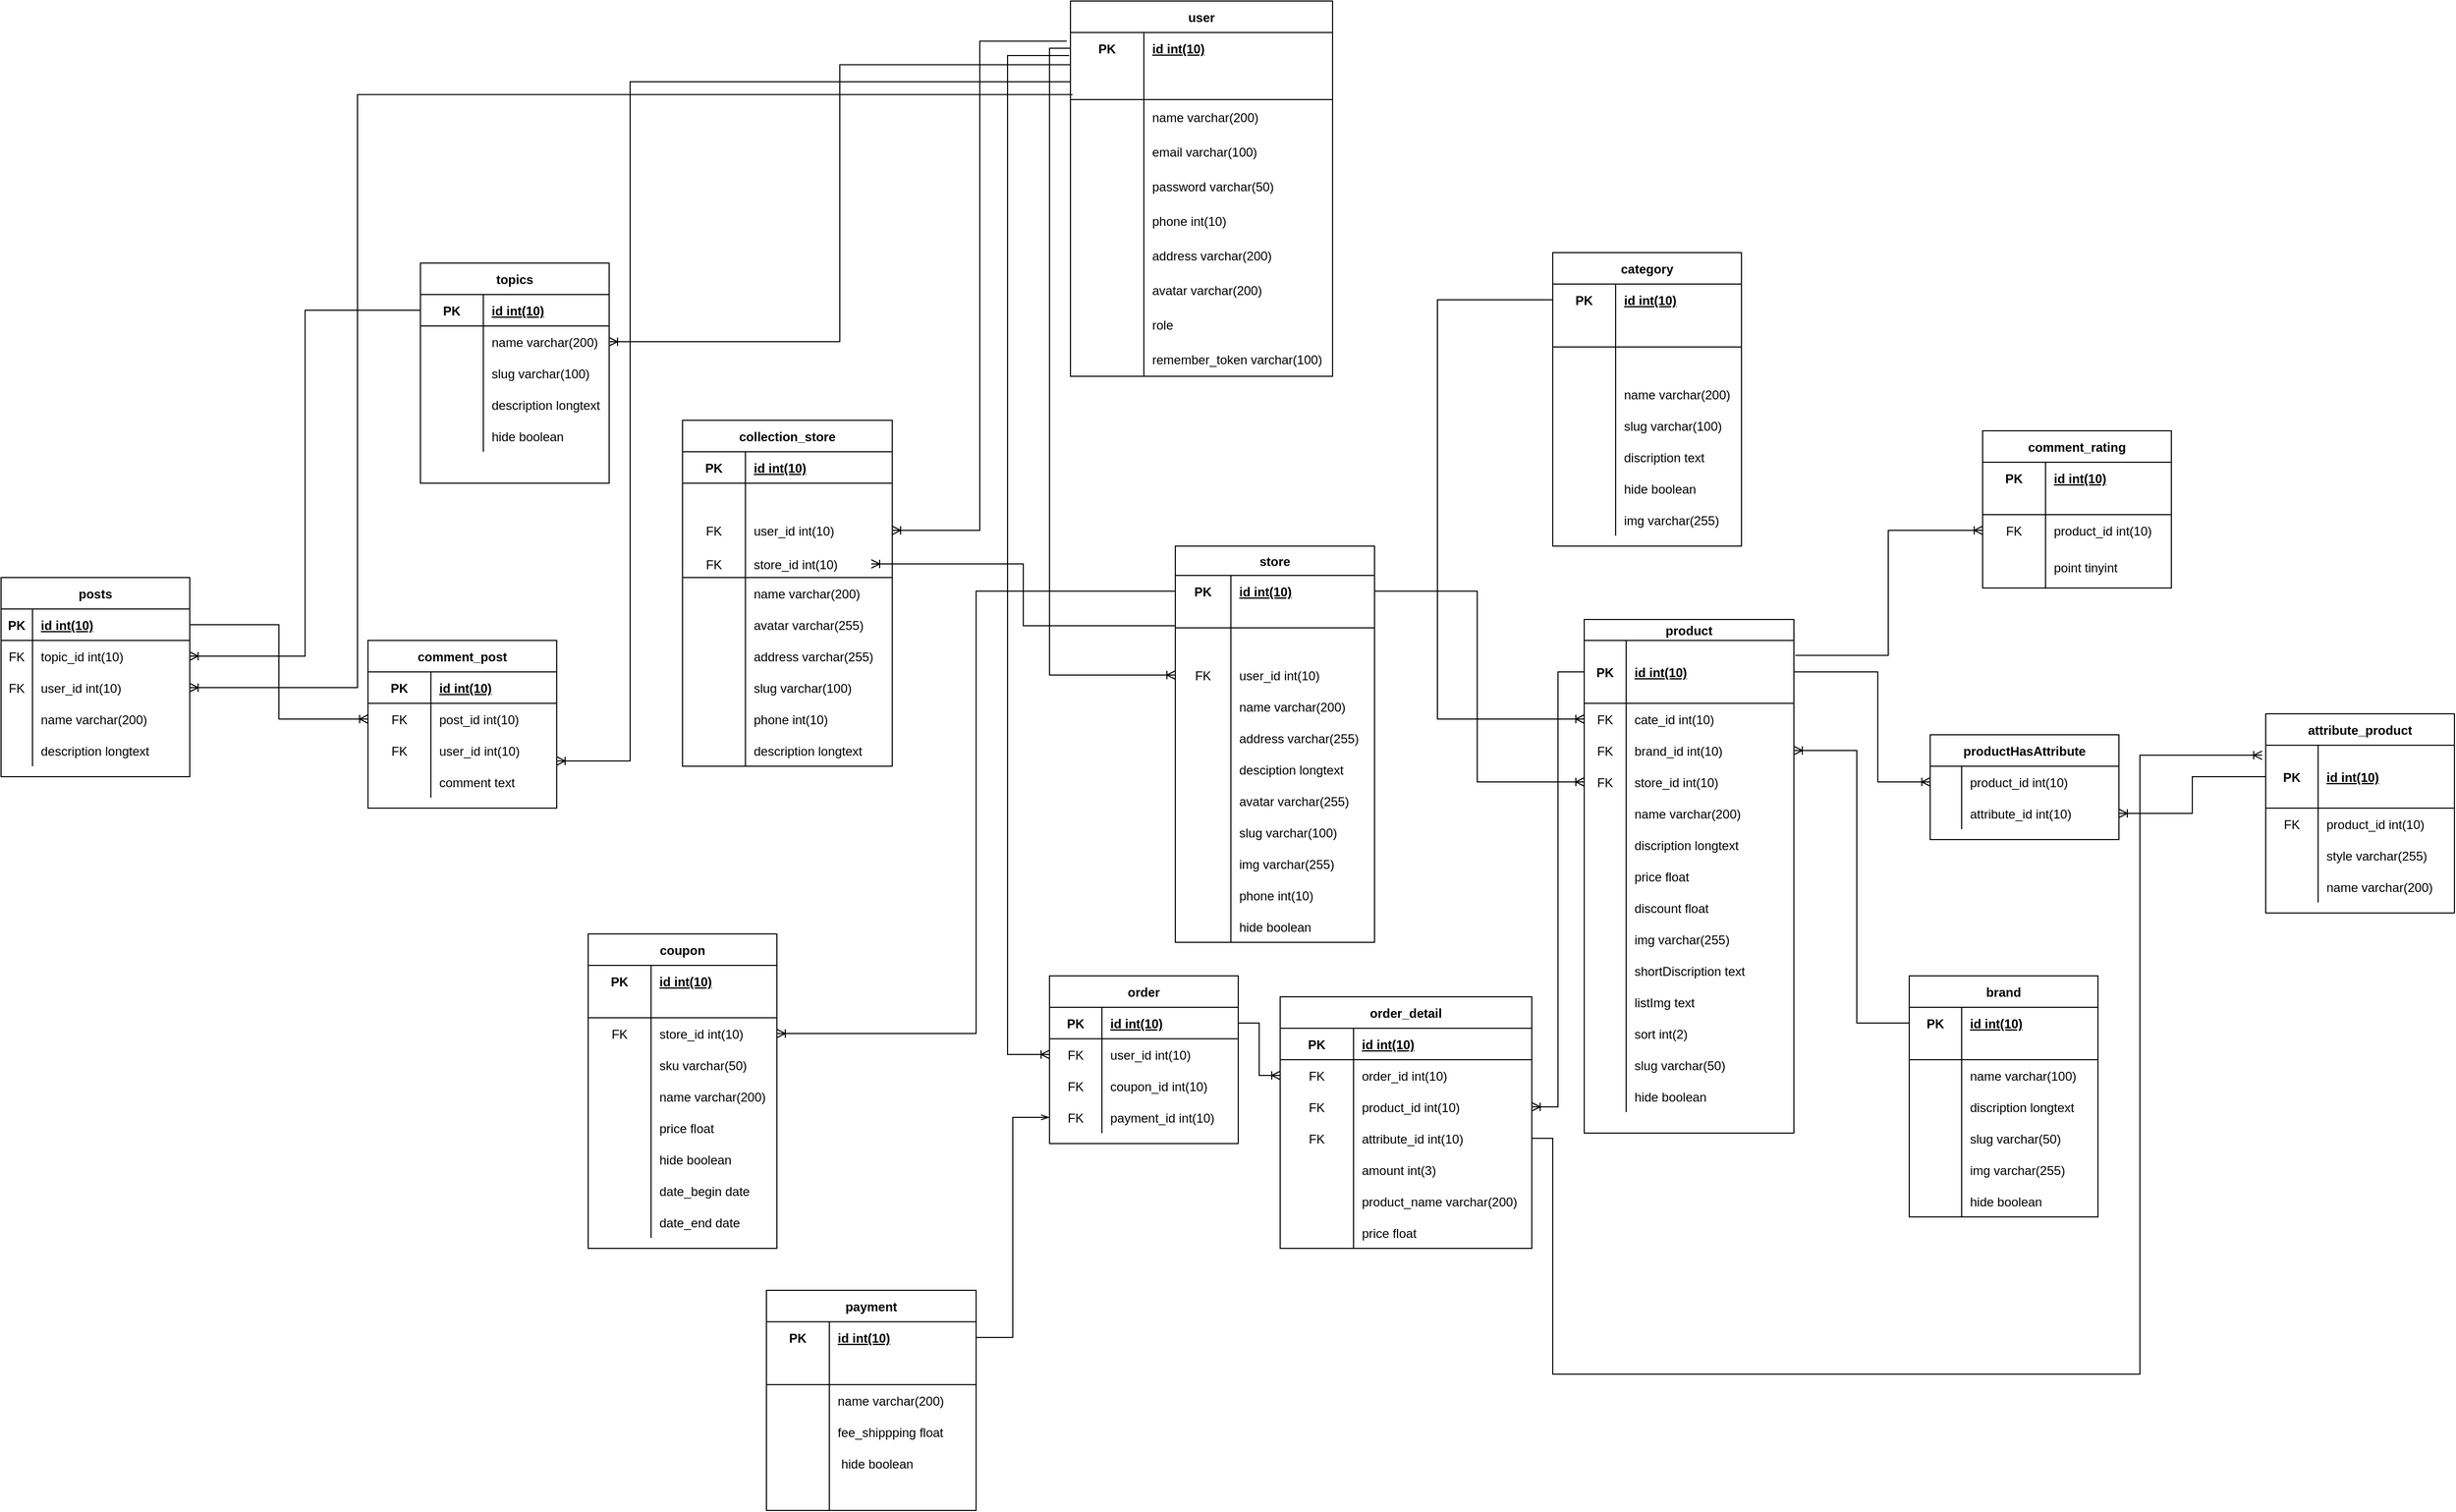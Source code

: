 <mxfile version="15.3.1" type="github">
  <diagram id="jiMb2q-l5JqN6AEbiNST" name="Page-1">
    <mxGraphModel dx="3327" dy="2094" grid="1" gridSize="10" guides="1" tooltips="1" connect="1" arrows="1" fold="1" page="1" pageScale="1" pageWidth="827" pageHeight="1169" math="0" shadow="0">
      <root>
        <mxCell id="0" />
        <mxCell id="1" parent="0" />
        <mxCell id="a-fsvlT6-j-il0Ltvuju-41" value="user" style="shape=table;startSize=30;container=1;collapsible=1;childLayout=tableLayout;fixedRows=1;rowLines=0;fontStyle=1;align=center;resizeLast=0;resizeLastRow=1;horizontal=1;autosize=1;" parent="1" vertex="1">
          <mxGeometry x="50" y="-690" width="250" height="358" as="geometry">
            <mxRectangle x="80" y="-290" width="60" height="30" as="alternateBounds" />
          </mxGeometry>
        </mxCell>
        <mxCell id="a-fsvlT6-j-il0Ltvuju-42" value="" style="shape=partialRectangle;collapsible=0;dropTarget=0;pointerEvents=0;fillColor=none;top=0;left=0;bottom=0;right=0;points=[[0,0.5],[1,0.5]];portConstraint=eastwest;" parent="a-fsvlT6-j-il0Ltvuju-41" vertex="1">
          <mxGeometry y="30" width="250" height="30" as="geometry" />
        </mxCell>
        <mxCell id="a-fsvlT6-j-il0Ltvuju-43" value="PK" style="shape=partialRectangle;connectable=0;fillColor=none;top=0;left=0;bottom=0;right=0;fontStyle=1;overflow=hidden;" parent="a-fsvlT6-j-il0Ltvuju-42" vertex="1">
          <mxGeometry width="70" height="30" as="geometry">
            <mxRectangle width="70" height="30" as="alternateBounds" />
          </mxGeometry>
        </mxCell>
        <mxCell id="a-fsvlT6-j-il0Ltvuju-44" value="id int(10)" style="shape=partialRectangle;connectable=0;fillColor=none;top=0;left=0;bottom=0;right=0;align=left;spacingLeft=6;fontStyle=5;overflow=hidden;" parent="a-fsvlT6-j-il0Ltvuju-42" vertex="1">
          <mxGeometry x="70" width="180" height="30" as="geometry">
            <mxRectangle width="180" height="30" as="alternateBounds" />
          </mxGeometry>
        </mxCell>
        <mxCell id="a-fsvlT6-j-il0Ltvuju-45" value="" style="shape=partialRectangle;collapsible=0;dropTarget=0;pointerEvents=0;fillColor=none;top=0;left=0;bottom=1;right=0;points=[[0,0.5],[1,0.5]];portConstraint=eastwest;" parent="a-fsvlT6-j-il0Ltvuju-41" vertex="1">
          <mxGeometry y="60" width="250" height="34" as="geometry" />
        </mxCell>
        <mxCell id="a-fsvlT6-j-il0Ltvuju-46" value="" style="shape=partialRectangle;connectable=0;fillColor=none;top=0;left=0;bottom=0;right=0;align=left;spacingLeft=6;fontStyle=5;overflow=hidden;" parent="a-fsvlT6-j-il0Ltvuju-45" vertex="1">
          <mxGeometry width="70" height="34" as="geometry">
            <mxRectangle width="70" height="34" as="alternateBounds" />
          </mxGeometry>
        </mxCell>
        <mxCell id="a-fsvlT6-j-il0Ltvuju-47" value="" style="shape=partialRectangle;connectable=0;fillColor=none;top=0;left=0;bottom=0;right=0;align=left;spacingLeft=6;fontStyle=5;overflow=hidden;" parent="a-fsvlT6-j-il0Ltvuju-45" vertex="1">
          <mxGeometry x="70" width="180" height="34" as="geometry">
            <mxRectangle width="180" height="34" as="alternateBounds" />
          </mxGeometry>
        </mxCell>
        <mxCell id="a-fsvlT6-j-il0Ltvuju-48" value="" style="shape=partialRectangle;collapsible=0;dropTarget=0;pointerEvents=0;fillColor=none;top=0;left=0;bottom=0;right=0;points=[[0,0.5],[1,0.5]];portConstraint=eastwest;" parent="a-fsvlT6-j-il0Ltvuju-41" vertex="1">
          <mxGeometry y="94" width="250" height="33" as="geometry" />
        </mxCell>
        <mxCell id="a-fsvlT6-j-il0Ltvuju-49" value="" style="shape=partialRectangle;connectable=0;fillColor=none;top=0;left=0;bottom=0;right=0;editable=1;overflow=hidden;" parent="a-fsvlT6-j-il0Ltvuju-48" vertex="1">
          <mxGeometry width="70" height="33" as="geometry">
            <mxRectangle width="70" height="33" as="alternateBounds" />
          </mxGeometry>
        </mxCell>
        <mxCell id="a-fsvlT6-j-il0Ltvuju-50" value="name varchar(200)" style="shape=partialRectangle;connectable=0;fillColor=none;top=0;left=0;bottom=0;right=0;align=left;spacingLeft=6;overflow=hidden;" parent="a-fsvlT6-j-il0Ltvuju-48" vertex="1">
          <mxGeometry x="70" width="180" height="33" as="geometry">
            <mxRectangle width="180" height="33" as="alternateBounds" />
          </mxGeometry>
        </mxCell>
        <mxCell id="SaN-q9zBmcyUD_jFTbye-1" value="" style="shape=partialRectangle;collapsible=0;dropTarget=0;pointerEvents=0;fillColor=none;top=0;left=0;bottom=0;right=0;points=[[0,0.5],[1,0.5]];portConstraint=eastwest;" parent="a-fsvlT6-j-il0Ltvuju-41" vertex="1">
          <mxGeometry y="127" width="250" height="33" as="geometry" />
        </mxCell>
        <mxCell id="SaN-q9zBmcyUD_jFTbye-2" value="" style="shape=partialRectangle;connectable=0;fillColor=none;top=0;left=0;bottom=0;right=0;editable=1;overflow=hidden;" parent="SaN-q9zBmcyUD_jFTbye-1" vertex="1">
          <mxGeometry width="70" height="33" as="geometry">
            <mxRectangle width="70" height="33" as="alternateBounds" />
          </mxGeometry>
        </mxCell>
        <mxCell id="SaN-q9zBmcyUD_jFTbye-3" value="email varchar(100)" style="shape=partialRectangle;connectable=0;fillColor=none;top=0;left=0;bottom=0;right=0;align=left;spacingLeft=6;overflow=hidden;" parent="SaN-q9zBmcyUD_jFTbye-1" vertex="1">
          <mxGeometry x="70" width="180" height="33" as="geometry">
            <mxRectangle width="180" height="33" as="alternateBounds" />
          </mxGeometry>
        </mxCell>
        <mxCell id="SaN-q9zBmcyUD_jFTbye-4" value="" style="shape=partialRectangle;collapsible=0;dropTarget=0;pointerEvents=0;fillColor=none;top=0;left=0;bottom=0;right=0;points=[[0,0.5],[1,0.5]];portConstraint=eastwest;" parent="a-fsvlT6-j-il0Ltvuju-41" vertex="1">
          <mxGeometry y="160" width="250" height="33" as="geometry" />
        </mxCell>
        <mxCell id="SaN-q9zBmcyUD_jFTbye-5" value="" style="shape=partialRectangle;connectable=0;fillColor=none;top=0;left=0;bottom=0;right=0;editable=1;overflow=hidden;" parent="SaN-q9zBmcyUD_jFTbye-4" vertex="1">
          <mxGeometry width="70" height="33" as="geometry">
            <mxRectangle width="70" height="33" as="alternateBounds" />
          </mxGeometry>
        </mxCell>
        <mxCell id="SaN-q9zBmcyUD_jFTbye-6" value="password varchar(50)" style="shape=partialRectangle;connectable=0;fillColor=none;top=0;left=0;bottom=0;right=0;align=left;spacingLeft=6;overflow=hidden;" parent="SaN-q9zBmcyUD_jFTbye-4" vertex="1">
          <mxGeometry x="70" width="180" height="33" as="geometry">
            <mxRectangle width="180" height="33" as="alternateBounds" />
          </mxGeometry>
        </mxCell>
        <mxCell id="SaN-q9zBmcyUD_jFTbye-7" value="" style="shape=partialRectangle;collapsible=0;dropTarget=0;pointerEvents=0;fillColor=none;top=0;left=0;bottom=0;right=0;points=[[0,0.5],[1,0.5]];portConstraint=eastwest;" parent="a-fsvlT6-j-il0Ltvuju-41" vertex="1">
          <mxGeometry y="193" width="250" height="33" as="geometry" />
        </mxCell>
        <mxCell id="SaN-q9zBmcyUD_jFTbye-8" value="" style="shape=partialRectangle;connectable=0;fillColor=none;top=0;left=0;bottom=0;right=0;editable=1;overflow=hidden;" parent="SaN-q9zBmcyUD_jFTbye-7" vertex="1">
          <mxGeometry width="70" height="33" as="geometry">
            <mxRectangle width="70" height="33" as="alternateBounds" />
          </mxGeometry>
        </mxCell>
        <mxCell id="SaN-q9zBmcyUD_jFTbye-9" value="phone int(10)" style="shape=partialRectangle;connectable=0;fillColor=none;top=0;left=0;bottom=0;right=0;align=left;spacingLeft=6;overflow=hidden;" parent="SaN-q9zBmcyUD_jFTbye-7" vertex="1">
          <mxGeometry x="70" width="180" height="33" as="geometry">
            <mxRectangle width="180" height="33" as="alternateBounds" />
          </mxGeometry>
        </mxCell>
        <mxCell id="SaN-q9zBmcyUD_jFTbye-10" value="" style="shape=partialRectangle;collapsible=0;dropTarget=0;pointerEvents=0;fillColor=none;top=0;left=0;bottom=0;right=0;points=[[0,0.5],[1,0.5]];portConstraint=eastwest;" parent="a-fsvlT6-j-il0Ltvuju-41" vertex="1">
          <mxGeometry y="226" width="250" height="33" as="geometry" />
        </mxCell>
        <mxCell id="SaN-q9zBmcyUD_jFTbye-11" value="" style="shape=partialRectangle;connectable=0;fillColor=none;top=0;left=0;bottom=0;right=0;editable=1;overflow=hidden;" parent="SaN-q9zBmcyUD_jFTbye-10" vertex="1">
          <mxGeometry width="70" height="33" as="geometry">
            <mxRectangle width="70" height="33" as="alternateBounds" />
          </mxGeometry>
        </mxCell>
        <mxCell id="SaN-q9zBmcyUD_jFTbye-12" value="address varchar(200)" style="shape=partialRectangle;connectable=0;fillColor=none;top=0;left=0;bottom=0;right=0;align=left;spacingLeft=6;overflow=hidden;" parent="SaN-q9zBmcyUD_jFTbye-10" vertex="1">
          <mxGeometry x="70" width="180" height="33" as="geometry">
            <mxRectangle width="180" height="33" as="alternateBounds" />
          </mxGeometry>
        </mxCell>
        <mxCell id="SaN-q9zBmcyUD_jFTbye-13" value="" style="shape=partialRectangle;collapsible=0;dropTarget=0;pointerEvents=0;fillColor=none;top=0;left=0;bottom=0;right=0;points=[[0,0.5],[1,0.5]];portConstraint=eastwest;" parent="a-fsvlT6-j-il0Ltvuju-41" vertex="1">
          <mxGeometry y="259" width="250" height="33" as="geometry" />
        </mxCell>
        <mxCell id="SaN-q9zBmcyUD_jFTbye-14" value="" style="shape=partialRectangle;connectable=0;fillColor=none;top=0;left=0;bottom=0;right=0;editable=1;overflow=hidden;" parent="SaN-q9zBmcyUD_jFTbye-13" vertex="1">
          <mxGeometry width="70" height="33" as="geometry">
            <mxRectangle width="70" height="33" as="alternateBounds" />
          </mxGeometry>
        </mxCell>
        <mxCell id="SaN-q9zBmcyUD_jFTbye-15" value="avatar varchar(200)" style="shape=partialRectangle;connectable=0;fillColor=none;top=0;left=0;bottom=0;right=0;align=left;spacingLeft=6;overflow=hidden;" parent="SaN-q9zBmcyUD_jFTbye-13" vertex="1">
          <mxGeometry x="70" width="180" height="33" as="geometry">
            <mxRectangle width="180" height="33" as="alternateBounds" />
          </mxGeometry>
        </mxCell>
        <mxCell id="SaN-q9zBmcyUD_jFTbye-16" value="" style="shape=partialRectangle;collapsible=0;dropTarget=0;pointerEvents=0;fillColor=none;top=0;left=0;bottom=0;right=0;points=[[0,0.5],[1,0.5]];portConstraint=eastwest;" parent="a-fsvlT6-j-il0Ltvuju-41" vertex="1">
          <mxGeometry y="292" width="250" height="33" as="geometry" />
        </mxCell>
        <mxCell id="SaN-q9zBmcyUD_jFTbye-17" value="" style="shape=partialRectangle;connectable=0;fillColor=none;top=0;left=0;bottom=0;right=0;editable=1;overflow=hidden;" parent="SaN-q9zBmcyUD_jFTbye-16" vertex="1">
          <mxGeometry width="70" height="33" as="geometry">
            <mxRectangle width="70" height="33" as="alternateBounds" />
          </mxGeometry>
        </mxCell>
        <mxCell id="SaN-q9zBmcyUD_jFTbye-18" value="role " style="shape=partialRectangle;connectable=0;fillColor=none;top=0;left=0;bottom=0;right=0;align=left;spacingLeft=6;overflow=hidden;" parent="SaN-q9zBmcyUD_jFTbye-16" vertex="1">
          <mxGeometry x="70" width="180" height="33" as="geometry">
            <mxRectangle width="180" height="33" as="alternateBounds" />
          </mxGeometry>
        </mxCell>
        <mxCell id="SaN-q9zBmcyUD_jFTbye-19" value="" style="shape=partialRectangle;collapsible=0;dropTarget=0;pointerEvents=0;fillColor=none;top=0;left=0;bottom=0;right=0;points=[[0,0.5],[1,0.5]];portConstraint=eastwest;" parent="a-fsvlT6-j-il0Ltvuju-41" vertex="1">
          <mxGeometry y="325" width="250" height="33" as="geometry" />
        </mxCell>
        <mxCell id="SaN-q9zBmcyUD_jFTbye-20" value="" style="shape=partialRectangle;connectable=0;fillColor=none;top=0;left=0;bottom=0;right=0;editable=1;overflow=hidden;" parent="SaN-q9zBmcyUD_jFTbye-19" vertex="1">
          <mxGeometry width="70" height="33" as="geometry">
            <mxRectangle width="70" height="33" as="alternateBounds" />
          </mxGeometry>
        </mxCell>
        <mxCell id="SaN-q9zBmcyUD_jFTbye-21" value="remember_token varchar(100)" style="shape=partialRectangle;connectable=0;fillColor=none;top=0;left=0;bottom=0;right=0;align=left;spacingLeft=6;overflow=hidden;" parent="SaN-q9zBmcyUD_jFTbye-19" vertex="1">
          <mxGeometry x="70" width="180" height="33" as="geometry">
            <mxRectangle width="180" height="33" as="alternateBounds" />
          </mxGeometry>
        </mxCell>
        <mxCell id="a-fsvlT6-j-il0Ltvuju-63" value="category" style="shape=table;startSize=30;container=1;collapsible=1;childLayout=tableLayout;fixedRows=1;rowLines=0;fontStyle=1;align=center;resizeLast=1;" parent="1" vertex="1">
          <mxGeometry x="510" y="-450" width="180" height="280" as="geometry" />
        </mxCell>
        <mxCell id="a-fsvlT6-j-il0Ltvuju-64" value="" style="shape=partialRectangle;collapsible=0;dropTarget=0;pointerEvents=0;fillColor=none;top=0;left=0;bottom=0;right=0;points=[[0,0.5],[1,0.5]];portConstraint=eastwest;" parent="a-fsvlT6-j-il0Ltvuju-63" vertex="1">
          <mxGeometry y="30" width="180" height="30" as="geometry" />
        </mxCell>
        <mxCell id="a-fsvlT6-j-il0Ltvuju-65" value="PK" style="shape=partialRectangle;connectable=0;fillColor=none;top=0;left=0;bottom=0;right=0;fontStyle=1;overflow=hidden;" parent="a-fsvlT6-j-il0Ltvuju-64" vertex="1">
          <mxGeometry width="60" height="30" as="geometry">
            <mxRectangle width="60" height="30" as="alternateBounds" />
          </mxGeometry>
        </mxCell>
        <mxCell id="a-fsvlT6-j-il0Ltvuju-66" value="id int(10)" style="shape=partialRectangle;connectable=0;fillColor=none;top=0;left=0;bottom=0;right=0;align=left;spacingLeft=6;fontStyle=5;overflow=hidden;" parent="a-fsvlT6-j-il0Ltvuju-64" vertex="1">
          <mxGeometry x="60" width="120" height="30" as="geometry">
            <mxRectangle width="120" height="30" as="alternateBounds" />
          </mxGeometry>
        </mxCell>
        <mxCell id="a-fsvlT6-j-il0Ltvuju-67" value="" style="shape=partialRectangle;collapsible=0;dropTarget=0;pointerEvents=0;fillColor=none;top=0;left=0;bottom=1;right=0;points=[[0,0.5],[1,0.5]];portConstraint=eastwest;" parent="a-fsvlT6-j-il0Ltvuju-63" vertex="1">
          <mxGeometry y="60" width="180" height="30" as="geometry" />
        </mxCell>
        <mxCell id="a-fsvlT6-j-il0Ltvuju-68" value="" style="shape=partialRectangle;connectable=0;fillColor=none;top=0;left=0;bottom=0;right=0;fontStyle=1;overflow=hidden;" parent="a-fsvlT6-j-il0Ltvuju-67" vertex="1">
          <mxGeometry width="60" height="30" as="geometry">
            <mxRectangle width="60" height="30" as="alternateBounds" />
          </mxGeometry>
        </mxCell>
        <mxCell id="a-fsvlT6-j-il0Ltvuju-69" value="" style="shape=partialRectangle;connectable=0;fillColor=none;top=0;left=0;bottom=0;right=0;align=left;spacingLeft=6;fontStyle=5;overflow=hidden;" parent="a-fsvlT6-j-il0Ltvuju-67" vertex="1">
          <mxGeometry x="60" width="120" height="30" as="geometry">
            <mxRectangle width="120" height="30" as="alternateBounds" />
          </mxGeometry>
        </mxCell>
        <mxCell id="a-fsvlT6-j-il0Ltvuju-70" value="" style="shape=partialRectangle;collapsible=0;dropTarget=0;pointerEvents=0;fillColor=none;top=0;left=0;bottom=0;right=0;points=[[0,0.5],[1,0.5]];portConstraint=eastwest;" parent="a-fsvlT6-j-il0Ltvuju-63" vertex="1">
          <mxGeometry y="90" width="180" height="30" as="geometry" />
        </mxCell>
        <mxCell id="a-fsvlT6-j-il0Ltvuju-71" value="" style="shape=partialRectangle;connectable=0;fillColor=none;top=0;left=0;bottom=0;right=0;editable=1;overflow=hidden;" parent="a-fsvlT6-j-il0Ltvuju-70" vertex="1">
          <mxGeometry width="60" height="30" as="geometry">
            <mxRectangle width="60" height="30" as="alternateBounds" />
          </mxGeometry>
        </mxCell>
        <mxCell id="a-fsvlT6-j-il0Ltvuju-72" value="" style="shape=partialRectangle;connectable=0;fillColor=none;top=0;left=0;bottom=0;right=0;align=left;spacingLeft=6;overflow=hidden;" parent="a-fsvlT6-j-il0Ltvuju-70" vertex="1">
          <mxGeometry x="60" width="120" height="30" as="geometry">
            <mxRectangle width="120" height="30" as="alternateBounds" />
          </mxGeometry>
        </mxCell>
        <mxCell id="kT3Ty-V9b4iuh2lgPGM0-79" value="" style="shape=partialRectangle;collapsible=0;dropTarget=0;pointerEvents=0;fillColor=none;top=0;left=0;bottom=0;right=0;points=[[0,0.5],[1,0.5]];portConstraint=eastwest;" parent="a-fsvlT6-j-il0Ltvuju-63" vertex="1">
          <mxGeometry y="120" width="180" height="30" as="geometry" />
        </mxCell>
        <mxCell id="kT3Ty-V9b4iuh2lgPGM0-80" value="" style="shape=partialRectangle;connectable=0;fillColor=none;top=0;left=0;bottom=0;right=0;editable=1;overflow=hidden;" parent="kT3Ty-V9b4iuh2lgPGM0-79" vertex="1">
          <mxGeometry width="60" height="30" as="geometry">
            <mxRectangle width="60" height="30" as="alternateBounds" />
          </mxGeometry>
        </mxCell>
        <mxCell id="kT3Ty-V9b4iuh2lgPGM0-81" value="name varchar(200)" style="shape=partialRectangle;connectable=0;fillColor=none;top=0;left=0;bottom=0;right=0;align=left;spacingLeft=6;overflow=hidden;" parent="kT3Ty-V9b4iuh2lgPGM0-79" vertex="1">
          <mxGeometry x="60" width="120" height="30" as="geometry">
            <mxRectangle width="120" height="30" as="alternateBounds" />
          </mxGeometry>
        </mxCell>
        <mxCell id="kT3Ty-V9b4iuh2lgPGM0-87" value="" style="shape=partialRectangle;collapsible=0;dropTarget=0;pointerEvents=0;fillColor=none;top=0;left=0;bottom=0;right=0;points=[[0,0.5],[1,0.5]];portConstraint=eastwest;" parent="a-fsvlT6-j-il0Ltvuju-63" vertex="1">
          <mxGeometry y="150" width="180" height="30" as="geometry" />
        </mxCell>
        <mxCell id="kT3Ty-V9b4iuh2lgPGM0-88" value="" style="shape=partialRectangle;connectable=0;fillColor=none;top=0;left=0;bottom=0;right=0;editable=1;overflow=hidden;" parent="kT3Ty-V9b4iuh2lgPGM0-87" vertex="1">
          <mxGeometry width="60" height="30" as="geometry">
            <mxRectangle width="60" height="30" as="alternateBounds" />
          </mxGeometry>
        </mxCell>
        <mxCell id="kT3Ty-V9b4iuh2lgPGM0-89" value="slug varchar(100)" style="shape=partialRectangle;connectable=0;fillColor=none;top=0;left=0;bottom=0;right=0;align=left;spacingLeft=6;overflow=hidden;" parent="kT3Ty-V9b4iuh2lgPGM0-87" vertex="1">
          <mxGeometry x="60" width="120" height="30" as="geometry">
            <mxRectangle width="120" height="30" as="alternateBounds" />
          </mxGeometry>
        </mxCell>
        <mxCell id="kT3Ty-V9b4iuh2lgPGM0-91" value="" style="shape=partialRectangle;collapsible=0;dropTarget=0;pointerEvents=0;fillColor=none;top=0;left=0;bottom=0;right=0;points=[[0,0.5],[1,0.5]];portConstraint=eastwest;" parent="a-fsvlT6-j-il0Ltvuju-63" vertex="1">
          <mxGeometry y="180" width="180" height="30" as="geometry" />
        </mxCell>
        <mxCell id="kT3Ty-V9b4iuh2lgPGM0-92" value="" style="shape=partialRectangle;connectable=0;fillColor=none;top=0;left=0;bottom=0;right=0;editable=1;overflow=hidden;" parent="kT3Ty-V9b4iuh2lgPGM0-91" vertex="1">
          <mxGeometry width="60" height="30" as="geometry">
            <mxRectangle width="60" height="30" as="alternateBounds" />
          </mxGeometry>
        </mxCell>
        <mxCell id="kT3Ty-V9b4iuh2lgPGM0-93" value="discription text" style="shape=partialRectangle;connectable=0;fillColor=none;top=0;left=0;bottom=0;right=0;align=left;spacingLeft=6;overflow=hidden;" parent="kT3Ty-V9b4iuh2lgPGM0-91" vertex="1">
          <mxGeometry x="60" width="120" height="30" as="geometry">
            <mxRectangle width="120" height="30" as="alternateBounds" />
          </mxGeometry>
        </mxCell>
        <mxCell id="kT3Ty-V9b4iuh2lgPGM0-95" value="" style="shape=partialRectangle;collapsible=0;dropTarget=0;pointerEvents=0;fillColor=none;top=0;left=0;bottom=0;right=0;points=[[0,0.5],[1,0.5]];portConstraint=eastwest;" parent="a-fsvlT6-j-il0Ltvuju-63" vertex="1">
          <mxGeometry y="210" width="180" height="30" as="geometry" />
        </mxCell>
        <mxCell id="kT3Ty-V9b4iuh2lgPGM0-96" value="" style="shape=partialRectangle;connectable=0;fillColor=none;top=0;left=0;bottom=0;right=0;editable=1;overflow=hidden;" parent="kT3Ty-V9b4iuh2lgPGM0-95" vertex="1">
          <mxGeometry width="60" height="30" as="geometry">
            <mxRectangle width="60" height="30" as="alternateBounds" />
          </mxGeometry>
        </mxCell>
        <mxCell id="kT3Ty-V9b4iuh2lgPGM0-97" value="hide boolean" style="shape=partialRectangle;connectable=0;fillColor=none;top=0;left=0;bottom=0;right=0;align=left;spacingLeft=6;overflow=hidden;" parent="kT3Ty-V9b4iuh2lgPGM0-95" vertex="1">
          <mxGeometry x="60" width="120" height="30" as="geometry">
            <mxRectangle width="120" height="30" as="alternateBounds" />
          </mxGeometry>
        </mxCell>
        <mxCell id="kT3Ty-V9b4iuh2lgPGM0-99" value="" style="shape=partialRectangle;collapsible=0;dropTarget=0;pointerEvents=0;fillColor=none;top=0;left=0;bottom=0;right=0;points=[[0,0.5],[1,0.5]];portConstraint=eastwest;" parent="a-fsvlT6-j-il0Ltvuju-63" vertex="1">
          <mxGeometry y="240" width="180" height="30" as="geometry" />
        </mxCell>
        <mxCell id="kT3Ty-V9b4iuh2lgPGM0-100" value="" style="shape=partialRectangle;connectable=0;fillColor=none;top=0;left=0;bottom=0;right=0;editable=1;overflow=hidden;" parent="kT3Ty-V9b4iuh2lgPGM0-99" vertex="1">
          <mxGeometry width="60" height="30" as="geometry">
            <mxRectangle width="60" height="30" as="alternateBounds" />
          </mxGeometry>
        </mxCell>
        <mxCell id="kT3Ty-V9b4iuh2lgPGM0-101" value="img varchar(255)" style="shape=partialRectangle;connectable=0;fillColor=none;top=0;left=0;bottom=0;right=0;align=left;spacingLeft=6;overflow=hidden;" parent="kT3Ty-V9b4iuh2lgPGM0-99" vertex="1">
          <mxGeometry x="60" width="120" height="30" as="geometry">
            <mxRectangle width="120" height="30" as="alternateBounds" />
          </mxGeometry>
        </mxCell>
        <mxCell id="a-fsvlT6-j-il0Ltvuju-73" value="brand" style="shape=table;startSize=30;container=1;collapsible=1;childLayout=tableLayout;fixedRows=1;rowLines=0;fontStyle=1;align=center;resizeLast=1;" parent="1" vertex="1">
          <mxGeometry x="850" y="240" width="180" height="230" as="geometry" />
        </mxCell>
        <mxCell id="a-fsvlT6-j-il0Ltvuju-74" value="" style="shape=partialRectangle;collapsible=0;dropTarget=0;pointerEvents=0;fillColor=none;top=0;left=0;bottom=0;right=0;points=[[0,0.5],[1,0.5]];portConstraint=eastwest;" parent="a-fsvlT6-j-il0Ltvuju-73" vertex="1">
          <mxGeometry y="30" width="180" height="30" as="geometry" />
        </mxCell>
        <mxCell id="a-fsvlT6-j-il0Ltvuju-75" value="PK" style="shape=partialRectangle;connectable=0;fillColor=none;top=0;left=0;bottom=0;right=0;fontStyle=1;overflow=hidden;" parent="a-fsvlT6-j-il0Ltvuju-74" vertex="1">
          <mxGeometry width="50" height="30" as="geometry">
            <mxRectangle width="50" height="30" as="alternateBounds" />
          </mxGeometry>
        </mxCell>
        <mxCell id="a-fsvlT6-j-il0Ltvuju-76" value="id int(10)" style="shape=partialRectangle;connectable=0;fillColor=none;top=0;left=0;bottom=0;right=0;align=left;spacingLeft=6;fontStyle=5;overflow=hidden;" parent="a-fsvlT6-j-il0Ltvuju-74" vertex="1">
          <mxGeometry x="50" width="130" height="30" as="geometry">
            <mxRectangle width="130" height="30" as="alternateBounds" />
          </mxGeometry>
        </mxCell>
        <mxCell id="a-fsvlT6-j-il0Ltvuju-77" value="" style="shape=partialRectangle;collapsible=0;dropTarget=0;pointerEvents=0;fillColor=none;top=0;left=0;bottom=1;right=0;points=[[0,0.5],[1,0.5]];portConstraint=eastwest;" parent="a-fsvlT6-j-il0Ltvuju-73" vertex="1">
          <mxGeometry y="60" width="180" height="20" as="geometry" />
        </mxCell>
        <mxCell id="a-fsvlT6-j-il0Ltvuju-78" value="" style="shape=partialRectangle;connectable=0;fillColor=none;top=0;left=0;bottom=0;right=0;fontStyle=1;overflow=hidden;" parent="a-fsvlT6-j-il0Ltvuju-77" vertex="1">
          <mxGeometry width="50" height="20" as="geometry">
            <mxRectangle width="50" height="20" as="alternateBounds" />
          </mxGeometry>
        </mxCell>
        <mxCell id="a-fsvlT6-j-il0Ltvuju-79" value="" style="shape=partialRectangle;connectable=0;fillColor=none;top=0;left=0;bottom=0;right=0;align=left;spacingLeft=6;fontStyle=5;overflow=hidden;" parent="a-fsvlT6-j-il0Ltvuju-77" vertex="1">
          <mxGeometry x="50" width="130" height="20" as="geometry">
            <mxRectangle width="130" height="20" as="alternateBounds" />
          </mxGeometry>
        </mxCell>
        <mxCell id="kT3Ty-V9b4iuh2lgPGM0-35" value="" style="shape=partialRectangle;collapsible=0;dropTarget=0;pointerEvents=0;fillColor=none;top=0;left=0;bottom=0;right=0;points=[[0,0.5],[1,0.5]];portConstraint=eastwest;" parent="a-fsvlT6-j-il0Ltvuju-73" vertex="1">
          <mxGeometry y="80" width="180" height="30" as="geometry" />
        </mxCell>
        <mxCell id="kT3Ty-V9b4iuh2lgPGM0-36" value="" style="shape=partialRectangle;connectable=0;fillColor=none;top=0;left=0;bottom=0;right=0;editable=1;overflow=hidden;" parent="kT3Ty-V9b4iuh2lgPGM0-35" vertex="1">
          <mxGeometry width="50" height="30" as="geometry">
            <mxRectangle width="50" height="30" as="alternateBounds" />
          </mxGeometry>
        </mxCell>
        <mxCell id="kT3Ty-V9b4iuh2lgPGM0-37" value="name varchar(100)" style="shape=partialRectangle;connectable=0;fillColor=none;top=0;left=0;bottom=0;right=0;align=left;spacingLeft=6;overflow=hidden;" parent="kT3Ty-V9b4iuh2lgPGM0-35" vertex="1">
          <mxGeometry x="50" width="130" height="30" as="geometry">
            <mxRectangle width="130" height="30" as="alternateBounds" />
          </mxGeometry>
        </mxCell>
        <mxCell id="kT3Ty-V9b4iuh2lgPGM0-39" value="" style="shape=partialRectangle;collapsible=0;dropTarget=0;pointerEvents=0;fillColor=none;top=0;left=0;bottom=0;right=0;points=[[0,0.5],[1,0.5]];portConstraint=eastwest;" parent="a-fsvlT6-j-il0Ltvuju-73" vertex="1">
          <mxGeometry y="110" width="180" height="30" as="geometry" />
        </mxCell>
        <mxCell id="kT3Ty-V9b4iuh2lgPGM0-40" value="" style="shape=partialRectangle;connectable=0;fillColor=none;top=0;left=0;bottom=0;right=0;editable=1;overflow=hidden;" parent="kT3Ty-V9b4iuh2lgPGM0-39" vertex="1">
          <mxGeometry width="50" height="30" as="geometry">
            <mxRectangle width="50" height="30" as="alternateBounds" />
          </mxGeometry>
        </mxCell>
        <mxCell id="kT3Ty-V9b4iuh2lgPGM0-41" value="discription longtext" style="shape=partialRectangle;connectable=0;fillColor=none;top=0;left=0;bottom=0;right=0;align=left;spacingLeft=6;overflow=hidden;" parent="kT3Ty-V9b4iuh2lgPGM0-39" vertex="1">
          <mxGeometry x="50" width="130" height="30" as="geometry">
            <mxRectangle width="130" height="30" as="alternateBounds" />
          </mxGeometry>
        </mxCell>
        <mxCell id="kT3Ty-V9b4iuh2lgPGM0-44" value="" style="shape=partialRectangle;collapsible=0;dropTarget=0;pointerEvents=0;fillColor=none;top=0;left=0;bottom=0;right=0;points=[[0,0.5],[1,0.5]];portConstraint=eastwest;" parent="a-fsvlT6-j-il0Ltvuju-73" vertex="1">
          <mxGeometry y="140" width="180" height="30" as="geometry" />
        </mxCell>
        <mxCell id="kT3Ty-V9b4iuh2lgPGM0-45" value="" style="shape=partialRectangle;connectable=0;fillColor=none;top=0;left=0;bottom=0;right=0;editable=1;overflow=hidden;" parent="kT3Ty-V9b4iuh2lgPGM0-44" vertex="1">
          <mxGeometry width="50" height="30" as="geometry">
            <mxRectangle width="50" height="30" as="alternateBounds" />
          </mxGeometry>
        </mxCell>
        <mxCell id="kT3Ty-V9b4iuh2lgPGM0-46" value="slug varchar(50)" style="shape=partialRectangle;connectable=0;fillColor=none;top=0;left=0;bottom=0;right=0;align=left;spacingLeft=6;overflow=hidden;" parent="kT3Ty-V9b4iuh2lgPGM0-44" vertex="1">
          <mxGeometry x="50" width="130" height="30" as="geometry">
            <mxRectangle width="130" height="30" as="alternateBounds" />
          </mxGeometry>
        </mxCell>
        <mxCell id="kT3Ty-V9b4iuh2lgPGM0-48" value="" style="shape=partialRectangle;collapsible=0;dropTarget=0;pointerEvents=0;fillColor=none;top=0;left=0;bottom=0;right=0;points=[[0,0.5],[1,0.5]];portConstraint=eastwest;" parent="a-fsvlT6-j-il0Ltvuju-73" vertex="1">
          <mxGeometry y="170" width="180" height="30" as="geometry" />
        </mxCell>
        <mxCell id="kT3Ty-V9b4iuh2lgPGM0-49" value="" style="shape=partialRectangle;connectable=0;fillColor=none;top=0;left=0;bottom=0;right=0;editable=1;overflow=hidden;" parent="kT3Ty-V9b4iuh2lgPGM0-48" vertex="1">
          <mxGeometry width="50" height="30" as="geometry">
            <mxRectangle width="50" height="30" as="alternateBounds" />
          </mxGeometry>
        </mxCell>
        <mxCell id="kT3Ty-V9b4iuh2lgPGM0-50" value="img varchar(255)" style="shape=partialRectangle;connectable=0;fillColor=none;top=0;left=0;bottom=0;right=0;align=left;spacingLeft=6;overflow=hidden;" parent="kT3Ty-V9b4iuh2lgPGM0-48" vertex="1">
          <mxGeometry x="50" width="130" height="30" as="geometry">
            <mxRectangle width="130" height="30" as="alternateBounds" />
          </mxGeometry>
        </mxCell>
        <mxCell id="kT3Ty-V9b4iuh2lgPGM0-52" value="" style="shape=partialRectangle;collapsible=0;dropTarget=0;pointerEvents=0;fillColor=none;top=0;left=0;bottom=0;right=0;points=[[0,0.5],[1,0.5]];portConstraint=eastwest;" parent="a-fsvlT6-j-il0Ltvuju-73" vertex="1">
          <mxGeometry y="200" width="180" height="30" as="geometry" />
        </mxCell>
        <mxCell id="kT3Ty-V9b4iuh2lgPGM0-53" value="" style="shape=partialRectangle;connectable=0;fillColor=none;top=0;left=0;bottom=0;right=0;editable=1;overflow=hidden;" parent="kT3Ty-V9b4iuh2lgPGM0-52" vertex="1">
          <mxGeometry width="50" height="30" as="geometry">
            <mxRectangle width="50" height="30" as="alternateBounds" />
          </mxGeometry>
        </mxCell>
        <mxCell id="kT3Ty-V9b4iuh2lgPGM0-54" value="hide boolean" style="shape=partialRectangle;connectable=0;fillColor=none;top=0;left=0;bottom=0;right=0;align=left;spacingLeft=6;overflow=hidden;" parent="kT3Ty-V9b4iuh2lgPGM0-52" vertex="1">
          <mxGeometry x="50" width="130" height="30" as="geometry">
            <mxRectangle width="130" height="30" as="alternateBounds" />
          </mxGeometry>
        </mxCell>
        <mxCell id="a-fsvlT6-j-il0Ltvuju-95" value="" style="fontSize=12;html=1;endArrow=ERoneToMany;entryX=1;entryY=0.5;entryDx=0;entryDy=0;edgeStyle=elbowEdgeStyle;rounded=0;exitX=0;exitY=0.5;exitDx=0;exitDy=0;" parent="1" source="a-fsvlT6-j-il0Ltvuju-74" target="cM1h-3-nqOPS5CnS5YMr-66" edge="1">
          <mxGeometry width="100" height="100" relative="1" as="geometry">
            <mxPoint x="900" y="265" as="sourcePoint" />
            <mxPoint x="730" y="65.682" as="targetPoint" />
            <Array as="points">
              <mxPoint x="800" y="220" />
            </Array>
          </mxGeometry>
        </mxCell>
        <mxCell id="a-fsvlT6-j-il0Ltvuju-99" value="" style="fontSize=12;html=1;endArrow=ERoneToMany;entryX=0;entryY=0.5;entryDx=0;entryDy=0;edgeStyle=elbowEdgeStyle;exitX=0;exitY=0.5;exitDx=0;exitDy=0;rounded=0;" parent="1" source="a-fsvlT6-j-il0Ltvuju-64" target="cM1h-3-nqOPS5CnS5YMr-62" edge="1">
          <mxGeometry width="100" height="100" relative="1" as="geometry">
            <mxPoint x="300" y="-180" as="sourcePoint" />
            <mxPoint x="534.77" y="35.682" as="targetPoint" />
            <Array as="points">
              <mxPoint x="400" y="-120" />
            </Array>
          </mxGeometry>
        </mxCell>
        <mxCell id="a-fsvlT6-j-il0Ltvuju-104" value="comment_rating" style="shape=table;startSize=30;container=1;collapsible=1;childLayout=tableLayout;fixedRows=1;rowLines=0;fontStyle=1;align=center;resizeLast=1;" parent="1" vertex="1">
          <mxGeometry x="920" y="-280" width="180" height="150" as="geometry" />
        </mxCell>
        <mxCell id="a-fsvlT6-j-il0Ltvuju-105" value="" style="shape=partialRectangle;collapsible=0;dropTarget=0;pointerEvents=0;fillColor=none;top=0;left=0;bottom=0;right=0;points=[[0,0.5],[1,0.5]];portConstraint=eastwest;" parent="a-fsvlT6-j-il0Ltvuju-104" vertex="1">
          <mxGeometry y="30" width="180" height="30" as="geometry" />
        </mxCell>
        <mxCell id="a-fsvlT6-j-il0Ltvuju-106" value="PK" style="shape=partialRectangle;connectable=0;fillColor=none;top=0;left=0;bottom=0;right=0;fontStyle=1;overflow=hidden;" parent="a-fsvlT6-j-il0Ltvuju-105" vertex="1">
          <mxGeometry width="60" height="30" as="geometry">
            <mxRectangle width="60" height="30" as="alternateBounds" />
          </mxGeometry>
        </mxCell>
        <mxCell id="a-fsvlT6-j-il0Ltvuju-107" value="id int(10)" style="shape=partialRectangle;connectable=0;fillColor=none;top=0;left=0;bottom=0;right=0;align=left;spacingLeft=6;fontStyle=5;overflow=hidden;" parent="a-fsvlT6-j-il0Ltvuju-105" vertex="1">
          <mxGeometry x="60" width="120" height="30" as="geometry">
            <mxRectangle width="120" height="30" as="alternateBounds" />
          </mxGeometry>
        </mxCell>
        <mxCell id="a-fsvlT6-j-il0Ltvuju-108" value="" style="shape=partialRectangle;collapsible=0;dropTarget=0;pointerEvents=0;fillColor=none;top=0;left=0;bottom=1;right=0;points=[[0,0.5],[1,0.5]];portConstraint=eastwest;" parent="a-fsvlT6-j-il0Ltvuju-104" vertex="1">
          <mxGeometry y="60" width="180" height="20" as="geometry" />
        </mxCell>
        <mxCell id="a-fsvlT6-j-il0Ltvuju-109" value="" style="shape=partialRectangle;connectable=0;fillColor=none;top=0;left=0;bottom=0;right=0;fontStyle=1;overflow=hidden;" parent="a-fsvlT6-j-il0Ltvuju-108" vertex="1">
          <mxGeometry width="60" height="20" as="geometry">
            <mxRectangle width="60" height="20" as="alternateBounds" />
          </mxGeometry>
        </mxCell>
        <mxCell id="a-fsvlT6-j-il0Ltvuju-110" value="" style="shape=partialRectangle;connectable=0;fillColor=none;top=0;left=0;bottom=0;right=0;align=left;spacingLeft=6;fontStyle=5;overflow=hidden;" parent="a-fsvlT6-j-il0Ltvuju-108" vertex="1">
          <mxGeometry x="60" width="120" height="20" as="geometry">
            <mxRectangle width="120" height="20" as="alternateBounds" />
          </mxGeometry>
        </mxCell>
        <mxCell id="cM1h-3-nqOPS5CnS5YMr-117" value="" style="shape=partialRectangle;collapsible=0;dropTarget=0;pointerEvents=0;fillColor=none;top=0;left=0;bottom=0;right=0;points=[[0,0.5],[1,0.5]];portConstraint=eastwest;" vertex="1" parent="a-fsvlT6-j-il0Ltvuju-104">
          <mxGeometry y="80" width="180" height="30" as="geometry" />
        </mxCell>
        <mxCell id="cM1h-3-nqOPS5CnS5YMr-118" value="FK" style="shape=partialRectangle;connectable=0;fillColor=none;top=0;left=0;bottom=0;right=0;fontStyle=0;overflow=hidden;" vertex="1" parent="cM1h-3-nqOPS5CnS5YMr-117">
          <mxGeometry width="60" height="30" as="geometry">
            <mxRectangle width="60" height="30" as="alternateBounds" />
          </mxGeometry>
        </mxCell>
        <mxCell id="cM1h-3-nqOPS5CnS5YMr-119" value="product_id int(10)" style="shape=partialRectangle;connectable=0;fillColor=none;top=0;left=0;bottom=0;right=0;align=left;spacingLeft=6;fontStyle=0;overflow=hidden;" vertex="1" parent="cM1h-3-nqOPS5CnS5YMr-117">
          <mxGeometry x="60" width="120" height="30" as="geometry">
            <mxRectangle width="120" height="30" as="alternateBounds" />
          </mxGeometry>
        </mxCell>
        <mxCell id="cM1h-3-nqOPS5CnS5YMr-121" value="" style="shape=partialRectangle;collapsible=0;dropTarget=0;pointerEvents=0;fillColor=none;top=0;left=0;bottom=0;right=0;points=[[0,0.5],[1,0.5]];portConstraint=eastwest;" vertex="1" parent="a-fsvlT6-j-il0Ltvuju-104">
          <mxGeometry y="110" width="180" height="40" as="geometry" />
        </mxCell>
        <mxCell id="cM1h-3-nqOPS5CnS5YMr-122" value="" style="shape=partialRectangle;connectable=0;fillColor=none;top=0;left=0;bottom=0;right=0;editable=1;overflow=hidden;" vertex="1" parent="cM1h-3-nqOPS5CnS5YMr-121">
          <mxGeometry width="60" height="40" as="geometry">
            <mxRectangle width="60" height="40" as="alternateBounds" />
          </mxGeometry>
        </mxCell>
        <mxCell id="cM1h-3-nqOPS5CnS5YMr-123" value="point tinyint" style="shape=partialRectangle;connectable=0;fillColor=none;top=0;left=0;bottom=0;right=0;align=left;spacingLeft=6;overflow=hidden;" vertex="1" parent="cM1h-3-nqOPS5CnS5YMr-121">
          <mxGeometry x="60" width="120" height="40" as="geometry">
            <mxRectangle width="120" height="40" as="alternateBounds" />
          </mxGeometry>
        </mxCell>
        <mxCell id="a-fsvlT6-j-il0Ltvuju-114" value="coupon" style="shape=table;startSize=30;container=1;collapsible=1;childLayout=tableLayout;fixedRows=1;rowLines=0;fontStyle=1;align=center;resizeLast=1;" parent="1" vertex="1">
          <mxGeometry x="-410" y="200" width="180" height="300" as="geometry" />
        </mxCell>
        <mxCell id="a-fsvlT6-j-il0Ltvuju-115" value="" style="shape=partialRectangle;collapsible=0;dropTarget=0;pointerEvents=0;fillColor=none;top=0;left=0;bottom=0;right=0;points=[[0,0.5],[1,0.5]];portConstraint=eastwest;" parent="a-fsvlT6-j-il0Ltvuju-114" vertex="1">
          <mxGeometry y="30" width="180" height="30" as="geometry" />
        </mxCell>
        <mxCell id="a-fsvlT6-j-il0Ltvuju-116" value="PK" style="shape=partialRectangle;connectable=0;fillColor=none;top=0;left=0;bottom=0;right=0;fontStyle=1;overflow=hidden;" parent="a-fsvlT6-j-il0Ltvuju-115" vertex="1">
          <mxGeometry width="60" height="30" as="geometry">
            <mxRectangle width="60" height="30" as="alternateBounds" />
          </mxGeometry>
        </mxCell>
        <mxCell id="a-fsvlT6-j-il0Ltvuju-117" value="id int(10)" style="shape=partialRectangle;connectable=0;fillColor=none;top=0;left=0;bottom=0;right=0;align=left;spacingLeft=6;fontStyle=5;overflow=hidden;" parent="a-fsvlT6-j-il0Ltvuju-115" vertex="1">
          <mxGeometry x="60" width="120" height="30" as="geometry">
            <mxRectangle width="120" height="30" as="alternateBounds" />
          </mxGeometry>
        </mxCell>
        <mxCell id="a-fsvlT6-j-il0Ltvuju-118" value="" style="shape=partialRectangle;collapsible=0;dropTarget=0;pointerEvents=0;fillColor=none;top=0;left=0;bottom=1;right=0;points=[[0,0.5],[1,0.5]];portConstraint=eastwest;" parent="a-fsvlT6-j-il0Ltvuju-114" vertex="1">
          <mxGeometry y="60" width="180" height="20" as="geometry" />
        </mxCell>
        <mxCell id="a-fsvlT6-j-il0Ltvuju-119" value="" style="shape=partialRectangle;connectable=0;fillColor=none;top=0;left=0;bottom=0;right=0;fontStyle=1;overflow=hidden;" parent="a-fsvlT6-j-il0Ltvuju-118" vertex="1">
          <mxGeometry width="60" height="20" as="geometry">
            <mxRectangle width="60" height="20" as="alternateBounds" />
          </mxGeometry>
        </mxCell>
        <mxCell id="a-fsvlT6-j-il0Ltvuju-120" value="" style="shape=partialRectangle;connectable=0;fillColor=none;top=0;left=0;bottom=0;right=0;align=left;spacingLeft=6;fontStyle=5;overflow=hidden;" parent="a-fsvlT6-j-il0Ltvuju-118" vertex="1">
          <mxGeometry x="60" width="120" height="20" as="geometry">
            <mxRectangle width="120" height="20" as="alternateBounds" />
          </mxGeometry>
        </mxCell>
        <mxCell id="YshMBwrhei32ZWPvUTgD-30" value="" style="shape=partialRectangle;collapsible=0;dropTarget=0;pointerEvents=0;fillColor=none;top=0;left=0;bottom=0;right=0;points=[[0,0.5],[1,0.5]];portConstraint=eastwest;" parent="a-fsvlT6-j-il0Ltvuju-114" vertex="1">
          <mxGeometry y="80" width="180" height="30" as="geometry" />
        </mxCell>
        <mxCell id="YshMBwrhei32ZWPvUTgD-31" value="FK" style="shape=partialRectangle;connectable=0;fillColor=none;top=0;left=0;bottom=0;right=0;fontStyle=0;overflow=hidden;" parent="YshMBwrhei32ZWPvUTgD-30" vertex="1">
          <mxGeometry width="60" height="30" as="geometry">
            <mxRectangle width="60" height="30" as="alternateBounds" />
          </mxGeometry>
        </mxCell>
        <mxCell id="YshMBwrhei32ZWPvUTgD-32" value="store_id int(10)" style="shape=partialRectangle;connectable=0;fillColor=none;top=0;left=0;bottom=0;right=0;align=left;spacingLeft=6;fontStyle=0;overflow=hidden;" parent="YshMBwrhei32ZWPvUTgD-30" vertex="1">
          <mxGeometry x="60" width="120" height="30" as="geometry">
            <mxRectangle width="120" height="30" as="alternateBounds" />
          </mxGeometry>
        </mxCell>
        <mxCell id="a-fsvlT6-j-il0Ltvuju-121" value="" style="shape=partialRectangle;collapsible=0;dropTarget=0;pointerEvents=0;fillColor=none;top=0;left=0;bottom=0;right=0;points=[[0,0.5],[1,0.5]];portConstraint=eastwest;" parent="a-fsvlT6-j-il0Ltvuju-114" vertex="1">
          <mxGeometry y="110" width="180" height="30" as="geometry" />
        </mxCell>
        <mxCell id="a-fsvlT6-j-il0Ltvuju-122" value="" style="shape=partialRectangle;connectable=0;fillColor=none;top=0;left=0;bottom=0;right=0;editable=1;overflow=hidden;" parent="a-fsvlT6-j-il0Ltvuju-121" vertex="1">
          <mxGeometry width="60" height="30" as="geometry">
            <mxRectangle width="60" height="30" as="alternateBounds" />
          </mxGeometry>
        </mxCell>
        <mxCell id="a-fsvlT6-j-il0Ltvuju-123" value="sku varchar(50)" style="shape=partialRectangle;connectable=0;fillColor=none;top=0;left=0;bottom=0;right=0;align=left;spacingLeft=6;overflow=hidden;" parent="a-fsvlT6-j-il0Ltvuju-121" vertex="1">
          <mxGeometry x="60" width="120" height="30" as="geometry">
            <mxRectangle width="120" height="30" as="alternateBounds" />
          </mxGeometry>
        </mxCell>
        <mxCell id="SaN-q9zBmcyUD_jFTbye-45" value="" style="shape=partialRectangle;collapsible=0;dropTarget=0;pointerEvents=0;fillColor=none;top=0;left=0;bottom=0;right=0;points=[[0,0.5],[1,0.5]];portConstraint=eastwest;" parent="a-fsvlT6-j-il0Ltvuju-114" vertex="1">
          <mxGeometry y="140" width="180" height="30" as="geometry" />
        </mxCell>
        <mxCell id="SaN-q9zBmcyUD_jFTbye-46" value="" style="shape=partialRectangle;connectable=0;fillColor=none;top=0;left=0;bottom=0;right=0;editable=1;overflow=hidden;" parent="SaN-q9zBmcyUD_jFTbye-45" vertex="1">
          <mxGeometry width="60" height="30" as="geometry">
            <mxRectangle width="60" height="30" as="alternateBounds" />
          </mxGeometry>
        </mxCell>
        <mxCell id="SaN-q9zBmcyUD_jFTbye-47" value="name varchar(200)" style="shape=partialRectangle;connectable=0;fillColor=none;top=0;left=0;bottom=0;right=0;align=left;spacingLeft=6;overflow=hidden;" parent="SaN-q9zBmcyUD_jFTbye-45" vertex="1">
          <mxGeometry x="60" width="120" height="30" as="geometry">
            <mxRectangle width="120" height="30" as="alternateBounds" />
          </mxGeometry>
        </mxCell>
        <mxCell id="SaN-q9zBmcyUD_jFTbye-48" value="" style="shape=partialRectangle;collapsible=0;dropTarget=0;pointerEvents=0;fillColor=none;top=0;left=0;bottom=0;right=0;points=[[0,0.5],[1,0.5]];portConstraint=eastwest;" parent="a-fsvlT6-j-il0Ltvuju-114" vertex="1">
          <mxGeometry y="170" width="180" height="30" as="geometry" />
        </mxCell>
        <mxCell id="SaN-q9zBmcyUD_jFTbye-49" value="" style="shape=partialRectangle;connectable=0;fillColor=none;top=0;left=0;bottom=0;right=0;editable=1;overflow=hidden;" parent="SaN-q9zBmcyUD_jFTbye-48" vertex="1">
          <mxGeometry width="60" height="30" as="geometry">
            <mxRectangle width="60" height="30" as="alternateBounds" />
          </mxGeometry>
        </mxCell>
        <mxCell id="SaN-q9zBmcyUD_jFTbye-50" value="price float" style="shape=partialRectangle;connectable=0;fillColor=none;top=0;left=0;bottom=0;right=0;align=left;spacingLeft=6;overflow=hidden;" parent="SaN-q9zBmcyUD_jFTbye-48" vertex="1">
          <mxGeometry x="60" width="120" height="30" as="geometry">
            <mxRectangle width="120" height="30" as="alternateBounds" />
          </mxGeometry>
        </mxCell>
        <mxCell id="SaN-q9zBmcyUD_jFTbye-51" value="" style="shape=partialRectangle;collapsible=0;dropTarget=0;pointerEvents=0;fillColor=none;top=0;left=0;bottom=0;right=0;points=[[0,0.5],[1,0.5]];portConstraint=eastwest;" parent="a-fsvlT6-j-il0Ltvuju-114" vertex="1">
          <mxGeometry y="200" width="180" height="30" as="geometry" />
        </mxCell>
        <mxCell id="SaN-q9zBmcyUD_jFTbye-52" value="" style="shape=partialRectangle;connectable=0;fillColor=none;top=0;left=0;bottom=0;right=0;editable=1;overflow=hidden;" parent="SaN-q9zBmcyUD_jFTbye-51" vertex="1">
          <mxGeometry width="60" height="30" as="geometry">
            <mxRectangle width="60" height="30" as="alternateBounds" />
          </mxGeometry>
        </mxCell>
        <mxCell id="SaN-q9zBmcyUD_jFTbye-53" value="hide boolean" style="shape=partialRectangle;connectable=0;fillColor=none;top=0;left=0;bottom=0;right=0;align=left;spacingLeft=6;overflow=hidden;" parent="SaN-q9zBmcyUD_jFTbye-51" vertex="1">
          <mxGeometry x="60" width="120" height="30" as="geometry">
            <mxRectangle width="120" height="30" as="alternateBounds" />
          </mxGeometry>
        </mxCell>
        <mxCell id="SaN-q9zBmcyUD_jFTbye-54" value="" style="shape=partialRectangle;collapsible=0;dropTarget=0;pointerEvents=0;fillColor=none;top=0;left=0;bottom=0;right=0;points=[[0,0.5],[1,0.5]];portConstraint=eastwest;" parent="a-fsvlT6-j-il0Ltvuju-114" vertex="1">
          <mxGeometry y="230" width="180" height="30" as="geometry" />
        </mxCell>
        <mxCell id="SaN-q9zBmcyUD_jFTbye-55" value="" style="shape=partialRectangle;connectable=0;fillColor=none;top=0;left=0;bottom=0;right=0;editable=1;overflow=hidden;" parent="SaN-q9zBmcyUD_jFTbye-54" vertex="1">
          <mxGeometry width="60" height="30" as="geometry">
            <mxRectangle width="60" height="30" as="alternateBounds" />
          </mxGeometry>
        </mxCell>
        <mxCell id="SaN-q9zBmcyUD_jFTbye-56" value="date_begin date" style="shape=partialRectangle;connectable=0;fillColor=none;top=0;left=0;bottom=0;right=0;align=left;spacingLeft=6;overflow=hidden;" parent="SaN-q9zBmcyUD_jFTbye-54" vertex="1">
          <mxGeometry x="60" width="120" height="30" as="geometry">
            <mxRectangle width="120" height="30" as="alternateBounds" />
          </mxGeometry>
        </mxCell>
        <mxCell id="SaN-q9zBmcyUD_jFTbye-57" value="" style="shape=partialRectangle;collapsible=0;dropTarget=0;pointerEvents=0;fillColor=none;top=0;left=0;bottom=0;right=0;points=[[0,0.5],[1,0.5]];portConstraint=eastwest;" parent="a-fsvlT6-j-il0Ltvuju-114" vertex="1">
          <mxGeometry y="260" width="180" height="30" as="geometry" />
        </mxCell>
        <mxCell id="SaN-q9zBmcyUD_jFTbye-58" value="" style="shape=partialRectangle;connectable=0;fillColor=none;top=0;left=0;bottom=0;right=0;editable=1;overflow=hidden;" parent="SaN-q9zBmcyUD_jFTbye-57" vertex="1">
          <mxGeometry width="60" height="30" as="geometry">
            <mxRectangle width="60" height="30" as="alternateBounds" />
          </mxGeometry>
        </mxCell>
        <mxCell id="SaN-q9zBmcyUD_jFTbye-59" value="date_end date" style="shape=partialRectangle;connectable=0;fillColor=none;top=0;left=0;bottom=0;right=0;align=left;spacingLeft=6;overflow=hidden;" parent="SaN-q9zBmcyUD_jFTbye-57" vertex="1">
          <mxGeometry x="60" width="120" height="30" as="geometry">
            <mxRectangle width="120" height="30" as="alternateBounds" />
          </mxGeometry>
        </mxCell>
        <mxCell id="a-fsvlT6-j-il0Ltvuju-198" value="payment" style="shape=table;startSize=30;container=1;collapsible=1;childLayout=tableLayout;fixedRows=1;rowLines=0;fontStyle=1;align=center;resizeLast=1;" parent="1" vertex="1">
          <mxGeometry x="-240" y="540" width="200" height="210" as="geometry" />
        </mxCell>
        <mxCell id="a-fsvlT6-j-il0Ltvuju-199" value="" style="shape=partialRectangle;collapsible=0;dropTarget=0;pointerEvents=0;fillColor=none;top=0;left=0;bottom=0;right=0;points=[[0,0.5],[1,0.5]];portConstraint=eastwest;" parent="a-fsvlT6-j-il0Ltvuju-198" vertex="1">
          <mxGeometry y="30" width="200" height="30" as="geometry" />
        </mxCell>
        <mxCell id="a-fsvlT6-j-il0Ltvuju-200" value="PK" style="shape=partialRectangle;connectable=0;fillColor=none;top=0;left=0;bottom=0;right=0;fontStyle=1;overflow=hidden;" parent="a-fsvlT6-j-il0Ltvuju-199" vertex="1">
          <mxGeometry width="60" height="30" as="geometry">
            <mxRectangle width="60" height="30" as="alternateBounds" />
          </mxGeometry>
        </mxCell>
        <mxCell id="a-fsvlT6-j-il0Ltvuju-201" value="id int(10)" style="shape=partialRectangle;connectable=0;fillColor=none;top=0;left=0;bottom=0;right=0;align=left;spacingLeft=6;fontStyle=5;overflow=hidden;" parent="a-fsvlT6-j-il0Ltvuju-199" vertex="1">
          <mxGeometry x="60" width="140" height="30" as="geometry">
            <mxRectangle width="140" height="30" as="alternateBounds" />
          </mxGeometry>
        </mxCell>
        <mxCell id="a-fsvlT6-j-il0Ltvuju-202" value="" style="shape=partialRectangle;collapsible=0;dropTarget=0;pointerEvents=0;fillColor=none;top=0;left=0;bottom=1;right=0;points=[[0,0.5],[1,0.5]];portConstraint=eastwest;" parent="a-fsvlT6-j-il0Ltvuju-198" vertex="1">
          <mxGeometry y="60" width="200" height="30" as="geometry" />
        </mxCell>
        <mxCell id="a-fsvlT6-j-il0Ltvuju-203" value="" style="shape=partialRectangle;connectable=0;fillColor=none;top=0;left=0;bottom=0;right=0;fontStyle=1;overflow=hidden;" parent="a-fsvlT6-j-il0Ltvuju-202" vertex="1">
          <mxGeometry width="60" height="30" as="geometry">
            <mxRectangle width="60" height="30" as="alternateBounds" />
          </mxGeometry>
        </mxCell>
        <mxCell id="a-fsvlT6-j-il0Ltvuju-204" value="" style="shape=partialRectangle;connectable=0;fillColor=none;top=0;left=0;bottom=0;right=0;align=left;spacingLeft=6;fontStyle=5;overflow=hidden;" parent="a-fsvlT6-j-il0Ltvuju-202" vertex="1">
          <mxGeometry x="60" width="140" height="30" as="geometry">
            <mxRectangle width="140" height="30" as="alternateBounds" />
          </mxGeometry>
        </mxCell>
        <mxCell id="a-fsvlT6-j-il0Ltvuju-205" value="" style="shape=partialRectangle;collapsible=0;dropTarget=0;pointerEvents=0;fillColor=none;top=0;left=0;bottom=0;right=0;points=[[0,0.5],[1,0.5]];portConstraint=eastwest;" parent="a-fsvlT6-j-il0Ltvuju-198" vertex="1">
          <mxGeometry y="90" width="200" height="30" as="geometry" />
        </mxCell>
        <mxCell id="a-fsvlT6-j-il0Ltvuju-206" value="" style="shape=partialRectangle;connectable=0;fillColor=none;top=0;left=0;bottom=0;right=0;editable=1;overflow=hidden;" parent="a-fsvlT6-j-il0Ltvuju-205" vertex="1">
          <mxGeometry width="60" height="30" as="geometry">
            <mxRectangle width="60" height="30" as="alternateBounds" />
          </mxGeometry>
        </mxCell>
        <mxCell id="a-fsvlT6-j-il0Ltvuju-207" value="name varchar(200)" style="shape=partialRectangle;connectable=0;fillColor=none;top=0;left=0;bottom=0;right=0;align=left;spacingLeft=6;overflow=hidden;" parent="a-fsvlT6-j-il0Ltvuju-205" vertex="1">
          <mxGeometry x="60" width="140" height="30" as="geometry">
            <mxRectangle width="140" height="30" as="alternateBounds" />
          </mxGeometry>
        </mxCell>
        <mxCell id="SaN-q9zBmcyUD_jFTbye-60" value="" style="shape=partialRectangle;collapsible=0;dropTarget=0;pointerEvents=0;fillColor=none;top=0;left=0;bottom=0;right=0;points=[[0,0.5],[1,0.5]];portConstraint=eastwest;" parent="a-fsvlT6-j-il0Ltvuju-198" vertex="1">
          <mxGeometry y="120" width="200" height="30" as="geometry" />
        </mxCell>
        <mxCell id="SaN-q9zBmcyUD_jFTbye-61" value="" style="shape=partialRectangle;connectable=0;fillColor=none;top=0;left=0;bottom=0;right=0;editable=1;overflow=hidden;" parent="SaN-q9zBmcyUD_jFTbye-60" vertex="1">
          <mxGeometry width="60" height="30" as="geometry">
            <mxRectangle width="60" height="30" as="alternateBounds" />
          </mxGeometry>
        </mxCell>
        <mxCell id="SaN-q9zBmcyUD_jFTbye-62" value="fee_shippping float" style="shape=partialRectangle;connectable=0;fillColor=none;top=0;left=0;bottom=0;right=0;align=left;spacingLeft=6;overflow=hidden;" parent="SaN-q9zBmcyUD_jFTbye-60" vertex="1">
          <mxGeometry x="60" width="140" height="30" as="geometry">
            <mxRectangle width="140" height="30" as="alternateBounds" />
          </mxGeometry>
        </mxCell>
        <mxCell id="SaN-q9zBmcyUD_jFTbye-63" value="" style="shape=partialRectangle;collapsible=0;dropTarget=0;pointerEvents=0;fillColor=none;top=0;left=0;bottom=0;right=0;points=[[0,0.5],[1,0.5]];portConstraint=eastwest;" parent="a-fsvlT6-j-il0Ltvuju-198" vertex="1">
          <mxGeometry y="150" width="200" height="30" as="geometry" />
        </mxCell>
        <mxCell id="SaN-q9zBmcyUD_jFTbye-64" value="" style="shape=partialRectangle;connectable=0;fillColor=none;top=0;left=0;bottom=0;right=0;editable=1;overflow=hidden;" parent="SaN-q9zBmcyUD_jFTbye-63" vertex="1">
          <mxGeometry width="60" height="30" as="geometry">
            <mxRectangle width="60" height="30" as="alternateBounds" />
          </mxGeometry>
        </mxCell>
        <mxCell id="SaN-q9zBmcyUD_jFTbye-65" value=" hide boolean" style="shape=partialRectangle;connectable=0;fillColor=none;top=0;left=0;bottom=0;right=0;align=left;spacingLeft=6;overflow=hidden;" parent="SaN-q9zBmcyUD_jFTbye-63" vertex="1">
          <mxGeometry x="60" width="140" height="30" as="geometry">
            <mxRectangle width="140" height="30" as="alternateBounds" />
          </mxGeometry>
        </mxCell>
        <mxCell id="SaN-q9zBmcyUD_jFTbye-66" value="" style="shape=partialRectangle;collapsible=0;dropTarget=0;pointerEvents=0;fillColor=none;top=0;left=0;bottom=0;right=0;points=[[0,0.5],[1,0.5]];portConstraint=eastwest;" parent="a-fsvlT6-j-il0Ltvuju-198" vertex="1">
          <mxGeometry y="180" width="200" height="30" as="geometry" />
        </mxCell>
        <mxCell id="SaN-q9zBmcyUD_jFTbye-67" value="" style="shape=partialRectangle;connectable=0;fillColor=none;top=0;left=0;bottom=0;right=0;editable=1;overflow=hidden;" parent="SaN-q9zBmcyUD_jFTbye-66" vertex="1">
          <mxGeometry width="60" height="30" as="geometry">
            <mxRectangle width="60" height="30" as="alternateBounds" />
          </mxGeometry>
        </mxCell>
        <mxCell id="SaN-q9zBmcyUD_jFTbye-68" value="" style="shape=partialRectangle;connectable=0;fillColor=none;top=0;left=0;bottom=0;right=0;align=left;spacingLeft=6;overflow=hidden;" parent="SaN-q9zBmcyUD_jFTbye-66" vertex="1">
          <mxGeometry x="60" width="140" height="30" as="geometry">
            <mxRectangle width="140" height="30" as="alternateBounds" />
          </mxGeometry>
        </mxCell>
        <mxCell id="9L5y99pgXyvkrBzHIqOK-7" value="store" style="shape=table;startSize=28;container=1;collapsible=1;childLayout=tableLayout;fixedRows=1;rowLines=0;fontStyle=1;align=center;resizeLast=0;resizeLastRow=1;horizontal=1;autosize=1;" parent="1" vertex="1">
          <mxGeometry x="150" y="-170" width="190" height="378" as="geometry">
            <mxRectangle x="80" y="-290" width="60" height="30" as="alternateBounds" />
          </mxGeometry>
        </mxCell>
        <mxCell id="9L5y99pgXyvkrBzHIqOK-8" value="" style="shape=partialRectangle;collapsible=0;dropTarget=0;pointerEvents=0;fillColor=none;top=0;left=0;bottom=0;right=0;points=[[0,0.5],[1,0.5]];portConstraint=eastwest;" parent="9L5y99pgXyvkrBzHIqOK-7" vertex="1">
          <mxGeometry y="28" width="190" height="30" as="geometry" />
        </mxCell>
        <mxCell id="9L5y99pgXyvkrBzHIqOK-9" value="PK" style="shape=partialRectangle;connectable=0;fillColor=none;top=0;left=0;bottom=0;right=0;fontStyle=1;overflow=hidden;" parent="9L5y99pgXyvkrBzHIqOK-8" vertex="1">
          <mxGeometry width="53" height="30" as="geometry">
            <mxRectangle width="53" height="30" as="alternateBounds" />
          </mxGeometry>
        </mxCell>
        <mxCell id="9L5y99pgXyvkrBzHIqOK-10" value="id int(10)" style="shape=partialRectangle;connectable=0;fillColor=none;top=0;left=0;bottom=0;right=0;align=left;spacingLeft=6;fontStyle=5;overflow=hidden;" parent="9L5y99pgXyvkrBzHIqOK-8" vertex="1">
          <mxGeometry x="53" width="137" height="30" as="geometry">
            <mxRectangle width="137" height="30" as="alternateBounds" />
          </mxGeometry>
        </mxCell>
        <mxCell id="9L5y99pgXyvkrBzHIqOK-11" value="" style="shape=partialRectangle;collapsible=0;dropTarget=0;pointerEvents=0;fillColor=none;top=0;left=0;bottom=1;right=0;points=[[0,0.5],[1,0.5]];portConstraint=eastwest;" parent="9L5y99pgXyvkrBzHIqOK-7" vertex="1">
          <mxGeometry y="58" width="190" height="20" as="geometry" />
        </mxCell>
        <mxCell id="9L5y99pgXyvkrBzHIqOK-12" value="" style="shape=partialRectangle;connectable=0;fillColor=none;top=0;left=0;bottom=0;right=0;align=left;spacingLeft=6;fontStyle=5;overflow=hidden;" parent="9L5y99pgXyvkrBzHIqOK-11" vertex="1">
          <mxGeometry width="53" height="20" as="geometry">
            <mxRectangle width="53" height="20" as="alternateBounds" />
          </mxGeometry>
        </mxCell>
        <mxCell id="9L5y99pgXyvkrBzHIqOK-13" value="" style="shape=partialRectangle;connectable=0;fillColor=none;top=0;left=0;bottom=0;right=0;align=left;spacingLeft=6;fontStyle=5;overflow=hidden;" parent="9L5y99pgXyvkrBzHIqOK-11" vertex="1">
          <mxGeometry x="53" width="137" height="20" as="geometry">
            <mxRectangle width="137" height="20" as="alternateBounds" />
          </mxGeometry>
        </mxCell>
        <mxCell id="9L5y99pgXyvkrBzHIqOK-14" value="" style="shape=partialRectangle;collapsible=0;dropTarget=0;pointerEvents=0;fillColor=none;top=0;left=0;bottom=0;right=0;points=[[0,0.5],[1,0.5]];portConstraint=eastwest;" parent="9L5y99pgXyvkrBzHIqOK-7" vertex="1">
          <mxGeometry y="78" width="190" height="30" as="geometry" />
        </mxCell>
        <mxCell id="9L5y99pgXyvkrBzHIqOK-15" value="" style="shape=partialRectangle;connectable=0;fillColor=none;top=0;left=0;bottom=0;right=0;editable=1;overflow=hidden;" parent="9L5y99pgXyvkrBzHIqOK-14" vertex="1">
          <mxGeometry width="53" height="30" as="geometry">
            <mxRectangle width="53" height="30" as="alternateBounds" />
          </mxGeometry>
        </mxCell>
        <mxCell id="9L5y99pgXyvkrBzHIqOK-16" value="" style="shape=partialRectangle;connectable=0;fillColor=none;top=0;left=0;bottom=0;right=0;align=left;spacingLeft=6;overflow=hidden;" parent="9L5y99pgXyvkrBzHIqOK-14" vertex="1">
          <mxGeometry x="53" width="137" height="30" as="geometry">
            <mxRectangle width="137" height="30" as="alternateBounds" />
          </mxGeometry>
        </mxCell>
        <mxCell id="6z66RYDg9870s4IwQ4Hw-5" value="" style="shape=partialRectangle;collapsible=0;dropTarget=0;pointerEvents=0;fillColor=none;top=0;left=0;bottom=0;right=0;points=[[0,0.5],[1,0.5]];portConstraint=eastwest;" parent="9L5y99pgXyvkrBzHIqOK-7" vertex="1">
          <mxGeometry y="108" width="190" height="30" as="geometry" />
        </mxCell>
        <mxCell id="6z66RYDg9870s4IwQ4Hw-6" value="FK" style="shape=partialRectangle;connectable=0;fillColor=none;top=0;left=0;bottom=0;right=0;fontStyle=0;overflow=hidden;" parent="6z66RYDg9870s4IwQ4Hw-5" vertex="1">
          <mxGeometry width="53" height="30" as="geometry">
            <mxRectangle width="53" height="30" as="alternateBounds" />
          </mxGeometry>
        </mxCell>
        <mxCell id="6z66RYDg9870s4IwQ4Hw-7" value="user_id int(10)" style="shape=partialRectangle;connectable=0;fillColor=none;top=0;left=0;bottom=0;right=0;align=left;spacingLeft=6;fontStyle=0;overflow=hidden;" parent="6z66RYDg9870s4IwQ4Hw-5" vertex="1">
          <mxGeometry x="53" width="137" height="30" as="geometry">
            <mxRectangle width="137" height="30" as="alternateBounds" />
          </mxGeometry>
        </mxCell>
        <mxCell id="kT3Ty-V9b4iuh2lgPGM0-107" value="" style="shape=partialRectangle;collapsible=0;dropTarget=0;pointerEvents=0;fillColor=none;top=0;left=0;bottom=0;right=0;points=[[0,0.5],[1,0.5]];portConstraint=eastwest;" parent="9L5y99pgXyvkrBzHIqOK-7" vertex="1">
          <mxGeometry y="138" width="190" height="30" as="geometry" />
        </mxCell>
        <mxCell id="kT3Ty-V9b4iuh2lgPGM0-108" value="" style="shape=partialRectangle;connectable=0;fillColor=none;top=0;left=0;bottom=0;right=0;editable=1;overflow=hidden;" parent="kT3Ty-V9b4iuh2lgPGM0-107" vertex="1">
          <mxGeometry width="53" height="30" as="geometry">
            <mxRectangle width="53" height="30" as="alternateBounds" />
          </mxGeometry>
        </mxCell>
        <mxCell id="kT3Ty-V9b4iuh2lgPGM0-109" value="name varchar(200)" style="shape=partialRectangle;connectable=0;fillColor=none;top=0;left=0;bottom=0;right=0;align=left;spacingLeft=6;overflow=hidden;" parent="kT3Ty-V9b4iuh2lgPGM0-107" vertex="1">
          <mxGeometry x="53" width="137" height="30" as="geometry">
            <mxRectangle width="137" height="30" as="alternateBounds" />
          </mxGeometry>
        </mxCell>
        <mxCell id="kT3Ty-V9b4iuh2lgPGM0-111" value="" style="shape=partialRectangle;collapsible=0;dropTarget=0;pointerEvents=0;fillColor=none;top=0;left=0;bottom=0;right=0;points=[[0,0.5],[1,0.5]];portConstraint=eastwest;" parent="9L5y99pgXyvkrBzHIqOK-7" vertex="1">
          <mxGeometry y="168" width="190" height="30" as="geometry" />
        </mxCell>
        <mxCell id="kT3Ty-V9b4iuh2lgPGM0-112" value="" style="shape=partialRectangle;connectable=0;fillColor=none;top=0;left=0;bottom=0;right=0;editable=1;overflow=hidden;" parent="kT3Ty-V9b4iuh2lgPGM0-111" vertex="1">
          <mxGeometry width="53" height="30" as="geometry">
            <mxRectangle width="53" height="30" as="alternateBounds" />
          </mxGeometry>
        </mxCell>
        <mxCell id="kT3Ty-V9b4iuh2lgPGM0-113" value="address varchar(255)" style="shape=partialRectangle;connectable=0;fillColor=none;top=0;left=0;bottom=0;right=0;align=left;spacingLeft=6;overflow=hidden;" parent="kT3Ty-V9b4iuh2lgPGM0-111" vertex="1">
          <mxGeometry x="53" width="137" height="30" as="geometry">
            <mxRectangle width="137" height="30" as="alternateBounds" />
          </mxGeometry>
        </mxCell>
        <mxCell id="kT3Ty-V9b4iuh2lgPGM0-103" value="" style="shape=partialRectangle;collapsible=0;dropTarget=0;pointerEvents=0;fillColor=none;top=0;left=0;bottom=0;right=0;points=[[0,0.5],[1,0.5]];portConstraint=eastwest;" parent="9L5y99pgXyvkrBzHIqOK-7" vertex="1">
          <mxGeometry y="198" width="190" height="30" as="geometry" />
        </mxCell>
        <mxCell id="kT3Ty-V9b4iuh2lgPGM0-104" value="" style="shape=partialRectangle;connectable=0;fillColor=none;top=0;left=0;bottom=0;right=0;editable=1;overflow=hidden;" parent="kT3Ty-V9b4iuh2lgPGM0-103" vertex="1">
          <mxGeometry width="53" height="30" as="geometry">
            <mxRectangle width="53" height="30" as="alternateBounds" />
          </mxGeometry>
        </mxCell>
        <mxCell id="kT3Ty-V9b4iuh2lgPGM0-105" value="desciption longtext" style="shape=partialRectangle;connectable=0;fillColor=none;top=0;left=0;bottom=0;right=0;align=left;spacingLeft=6;overflow=hidden;" parent="kT3Ty-V9b4iuh2lgPGM0-103" vertex="1">
          <mxGeometry x="53" width="137" height="30" as="geometry">
            <mxRectangle width="137" height="30" as="alternateBounds" />
          </mxGeometry>
        </mxCell>
        <mxCell id="cM1h-3-nqOPS5CnS5YMr-113" value="" style="shape=partialRectangle;collapsible=0;dropTarget=0;pointerEvents=0;fillColor=none;top=0;left=0;bottom=0;right=0;points=[[0,0.5],[1,0.5]];portConstraint=eastwest;" vertex="1" parent="9L5y99pgXyvkrBzHIqOK-7">
          <mxGeometry y="228" width="190" height="30" as="geometry" />
        </mxCell>
        <mxCell id="cM1h-3-nqOPS5CnS5YMr-114" value="" style="shape=partialRectangle;connectable=0;fillColor=none;top=0;left=0;bottom=0;right=0;editable=1;overflow=hidden;" vertex="1" parent="cM1h-3-nqOPS5CnS5YMr-113">
          <mxGeometry width="53" height="30" as="geometry">
            <mxRectangle width="53" height="30" as="alternateBounds" />
          </mxGeometry>
        </mxCell>
        <mxCell id="cM1h-3-nqOPS5CnS5YMr-115" value="avatar varchar(255)" style="shape=partialRectangle;connectable=0;fillColor=none;top=0;left=0;bottom=0;right=0;align=left;spacingLeft=6;overflow=hidden;" vertex="1" parent="cM1h-3-nqOPS5CnS5YMr-113">
          <mxGeometry x="53" width="137" height="30" as="geometry">
            <mxRectangle width="137" height="30" as="alternateBounds" />
          </mxGeometry>
        </mxCell>
        <mxCell id="kT3Ty-V9b4iuh2lgPGM0-115" value="" style="shape=partialRectangle;collapsible=0;dropTarget=0;pointerEvents=0;fillColor=none;top=0;left=0;bottom=0;right=0;points=[[0,0.5],[1,0.5]];portConstraint=eastwest;" parent="9L5y99pgXyvkrBzHIqOK-7" vertex="1">
          <mxGeometry y="258" width="190" height="30" as="geometry" />
        </mxCell>
        <mxCell id="kT3Ty-V9b4iuh2lgPGM0-116" value="" style="shape=partialRectangle;connectable=0;fillColor=none;top=0;left=0;bottom=0;right=0;editable=1;overflow=hidden;" parent="kT3Ty-V9b4iuh2lgPGM0-115" vertex="1">
          <mxGeometry width="53" height="30" as="geometry">
            <mxRectangle width="53" height="30" as="alternateBounds" />
          </mxGeometry>
        </mxCell>
        <mxCell id="kT3Ty-V9b4iuh2lgPGM0-117" value="slug varchar(100)" style="shape=partialRectangle;connectable=0;fillColor=none;top=0;left=0;bottom=0;right=0;align=left;spacingLeft=6;overflow=hidden;" parent="kT3Ty-V9b4iuh2lgPGM0-115" vertex="1">
          <mxGeometry x="53" width="137" height="30" as="geometry">
            <mxRectangle width="137" height="30" as="alternateBounds" />
          </mxGeometry>
        </mxCell>
        <mxCell id="kT3Ty-V9b4iuh2lgPGM0-123" value="" style="shape=partialRectangle;collapsible=0;dropTarget=0;pointerEvents=0;fillColor=none;top=0;left=0;bottom=0;right=0;points=[[0,0.5],[1,0.5]];portConstraint=eastwest;" parent="9L5y99pgXyvkrBzHIqOK-7" vertex="1">
          <mxGeometry y="288" width="190" height="30" as="geometry" />
        </mxCell>
        <mxCell id="kT3Ty-V9b4iuh2lgPGM0-124" value="" style="shape=partialRectangle;connectable=0;fillColor=none;top=0;left=0;bottom=0;right=0;editable=1;overflow=hidden;" parent="kT3Ty-V9b4iuh2lgPGM0-123" vertex="1">
          <mxGeometry width="53" height="30" as="geometry">
            <mxRectangle width="53" height="30" as="alternateBounds" />
          </mxGeometry>
        </mxCell>
        <mxCell id="kT3Ty-V9b4iuh2lgPGM0-125" value="img varchar(255)" style="shape=partialRectangle;connectable=0;fillColor=none;top=0;left=0;bottom=0;right=0;align=left;spacingLeft=6;overflow=hidden;" parent="kT3Ty-V9b4iuh2lgPGM0-123" vertex="1">
          <mxGeometry x="53" width="137" height="30" as="geometry">
            <mxRectangle width="137" height="30" as="alternateBounds" />
          </mxGeometry>
        </mxCell>
        <mxCell id="kT3Ty-V9b4iuh2lgPGM0-127" value="" style="shape=partialRectangle;collapsible=0;dropTarget=0;pointerEvents=0;fillColor=none;top=0;left=0;bottom=0;right=0;points=[[0,0.5],[1,0.5]];portConstraint=eastwest;" parent="9L5y99pgXyvkrBzHIqOK-7" vertex="1">
          <mxGeometry y="318" width="190" height="30" as="geometry" />
        </mxCell>
        <mxCell id="kT3Ty-V9b4iuh2lgPGM0-128" value="" style="shape=partialRectangle;connectable=0;fillColor=none;top=0;left=0;bottom=0;right=0;editable=1;overflow=hidden;" parent="kT3Ty-V9b4iuh2lgPGM0-127" vertex="1">
          <mxGeometry width="53" height="30" as="geometry">
            <mxRectangle width="53" height="30" as="alternateBounds" />
          </mxGeometry>
        </mxCell>
        <mxCell id="kT3Ty-V9b4iuh2lgPGM0-129" value="phone int(10)" style="shape=partialRectangle;connectable=0;fillColor=none;top=0;left=0;bottom=0;right=0;align=left;spacingLeft=6;overflow=hidden;" parent="kT3Ty-V9b4iuh2lgPGM0-127" vertex="1">
          <mxGeometry x="53" width="137" height="30" as="geometry">
            <mxRectangle width="137" height="30" as="alternateBounds" />
          </mxGeometry>
        </mxCell>
        <mxCell id="kT3Ty-V9b4iuh2lgPGM0-119" value="" style="shape=partialRectangle;collapsible=0;dropTarget=0;pointerEvents=0;fillColor=none;top=0;left=0;bottom=0;right=0;points=[[0,0.5],[1,0.5]];portConstraint=eastwest;" parent="9L5y99pgXyvkrBzHIqOK-7" vertex="1">
          <mxGeometry y="348" width="190" height="30" as="geometry" />
        </mxCell>
        <mxCell id="kT3Ty-V9b4iuh2lgPGM0-120" value="" style="shape=partialRectangle;connectable=0;fillColor=none;top=0;left=0;bottom=0;right=0;editable=1;overflow=hidden;" parent="kT3Ty-V9b4iuh2lgPGM0-119" vertex="1">
          <mxGeometry width="53" height="30" as="geometry">
            <mxRectangle width="53" height="30" as="alternateBounds" />
          </mxGeometry>
        </mxCell>
        <mxCell id="kT3Ty-V9b4iuh2lgPGM0-121" value="hide boolean" style="shape=partialRectangle;connectable=0;fillColor=none;top=0;left=0;bottom=0;right=0;align=left;spacingLeft=6;overflow=hidden;" parent="kT3Ty-V9b4iuh2lgPGM0-119" vertex="1">
          <mxGeometry x="53" width="137" height="30" as="geometry">
            <mxRectangle width="137" height="30" as="alternateBounds" />
          </mxGeometry>
        </mxCell>
        <mxCell id="9L5y99pgXyvkrBzHIqOK-35" value="" style="fontSize=12;html=1;endArrow=ERoneToMany;entryX=0;entryY=0.5;entryDx=0;entryDy=0;exitX=0;exitY=0.5;exitDx=0;exitDy=0;edgeStyle=elbowEdgeStyle;rounded=0;" parent="1" source="a-fsvlT6-j-il0Ltvuju-42" target="6z66RYDg9870s4IwQ4Hw-5" edge="1">
          <mxGeometry width="100" height="100" relative="1" as="geometry">
            <mxPoint x="236" y="-180" as="sourcePoint" />
            <mxPoint x="191.08" y="-66.01" as="targetPoint" />
            <Array as="points">
              <mxPoint x="30" y="-120" />
            </Array>
          </mxGeometry>
        </mxCell>
        <mxCell id="9L5y99pgXyvkrBzHIqOK-36" value="" style="fontSize=12;html=1;endArrow=openThin;entryX=0;entryY=0.5;entryDx=0;entryDy=0;endFill=0;exitX=1;exitY=0.5;exitDx=0;exitDy=0;edgeStyle=elbowEdgeStyle;rounded=0;" parent="1" source="a-fsvlT6-j-il0Ltvuju-199" target="0IZa5ppeHhvfowdB37Qk-67" edge="1">
          <mxGeometry width="100" height="100" relative="1" as="geometry">
            <mxPoint x="-230.0" y="268" as="sourcePoint" />
            <mxPoint x="40" y="425" as="targetPoint" />
          </mxGeometry>
        </mxCell>
        <mxCell id="9L5y99pgXyvkrBzHIqOK-38" value="" style="fontSize=12;html=1;endArrow=ERoneToMany;entryX=1;entryY=0.5;entryDx=0;entryDy=0;exitX=0;exitY=0.5;exitDx=0;exitDy=0;edgeStyle=elbowEdgeStyle;rounded=0;" parent="1" source="9L5y99pgXyvkrBzHIqOK-8" target="YshMBwrhei32ZWPvUTgD-30" edge="1">
          <mxGeometry width="100" height="100" relative="1" as="geometry">
            <mxPoint x="170" y="146" as="sourcePoint" />
            <mxPoint x="231.08" y="259.99" as="targetPoint" />
          </mxGeometry>
        </mxCell>
        <mxCell id="9L5y99pgXyvkrBzHIqOK-39" value="" style="fontSize=12;html=1;endArrow=ERoneToMany;entryX=1;entryY=0.5;entryDx=0;entryDy=0;exitX=0;exitY=0.899;exitDx=0;exitDy=0;exitPerimeter=0;edgeStyle=elbowEdgeStyle;rounded=0;" parent="1" source="9L5y99pgXyvkrBzHIqOK-11" target="YshMBwrhei32ZWPvUTgD-47" edge="1">
          <mxGeometry width="100" height="100" relative="1" as="geometry">
            <mxPoint x="48.92" y="-30" as="sourcePoint" />
            <mxPoint x="-10" y="-45" as="targetPoint" />
          </mxGeometry>
        </mxCell>
        <mxCell id="9L5y99pgXyvkrBzHIqOK-42" value="" style="fontSize=12;html=1;endArrow=ERoneToMany;entryX=1;entryY=0.5;entryDx=0;entryDy=0;edgeStyle=elbowEdgeStyle;exitX=0;exitY=0.5;exitDx=0;exitDy=0;rounded=0;" parent="1" source="cM1h-3-nqOPS5CnS5YMr-49" target="0IZa5ppeHhvfowdB37Qk-51" edge="1">
          <mxGeometry width="100" height="100" relative="1" as="geometry">
            <mxPoint x="535.035" y="3.952" as="sourcePoint" />
            <mxPoint x="460" y="255" as="targetPoint" />
          </mxGeometry>
        </mxCell>
        <mxCell id="9L5y99pgXyvkrBzHIqOK-43" value="" style="fontSize=12;html=1;endArrow=ERoneToMany;exitX=1;exitY=0.5;exitDx=0;exitDy=0;entryX=0;entryY=0.5;entryDx=0;entryDy=0;edgeStyle=elbowEdgeStyle;rounded=0;" parent="1" source="0IZa5ppeHhvfowdB37Qk-58" target="0IZa5ppeHhvfowdB37Qk-48" edge="1">
          <mxGeometry width="100" height="100" relative="1" as="geometry">
            <mxPoint x="220" y="335" as="sourcePoint" />
            <mxPoint x="280" y="225" as="targetPoint" />
          </mxGeometry>
        </mxCell>
        <mxCell id="9L5y99pgXyvkrBzHIqOK-46" value="" style="fontSize=12;html=1;endArrow=ERoneToMany;exitX=1;exitY=0.5;exitDx=0;exitDy=0;edgeStyle=orthogonalEdgeStyle;rounded=0;entryX=0;entryY=0.5;entryDx=0;entryDy=0;" parent="1" source="9L5y99pgXyvkrBzHIqOK-8" target="cM1h-3-nqOPS5CnS5YMr-74" edge="1">
          <mxGeometry width="100" height="100" relative="1" as="geometry">
            <mxPoint x="418.92" y="140" as="sourcePoint" />
            <mxPoint x="550" y="50" as="targetPoint" />
            <Array as="points">
              <mxPoint x="438" y="-127" />
              <mxPoint x="438" y="55" />
            </Array>
          </mxGeometry>
        </mxCell>
        <mxCell id="9L5y99pgXyvkrBzHIqOK-213" value="" style="group" parent="1" vertex="1" connectable="0">
          <mxGeometry x="-570" y="-440" width="180" height="150" as="geometry" />
        </mxCell>
        <mxCell id="9L5y99pgXyvkrBzHIqOK-214" value="topics" style="shape=table;startSize=30;container=1;collapsible=1;childLayout=tableLayout;fixedRows=1;rowLines=0;fontStyle=1;align=center;resizeLast=1;" parent="9L5y99pgXyvkrBzHIqOK-213" vertex="1">
          <mxGeometry width="180" height="210" as="geometry" />
        </mxCell>
        <mxCell id="cM1h-3-nqOPS5CnS5YMr-41" value="" style="shape=partialRectangle;collapsible=0;dropTarget=0;pointerEvents=0;fillColor=none;top=0;left=0;bottom=1;right=0;points=[[0,0.5],[1,0.5]];portConstraint=eastwest;" vertex="1" parent="9L5y99pgXyvkrBzHIqOK-214">
          <mxGeometry y="30" width="180" height="30" as="geometry" />
        </mxCell>
        <mxCell id="cM1h-3-nqOPS5CnS5YMr-42" value="PK" style="shape=partialRectangle;connectable=0;fillColor=none;top=0;left=0;bottom=0;right=0;fontStyle=1;overflow=hidden;" vertex="1" parent="cM1h-3-nqOPS5CnS5YMr-41">
          <mxGeometry width="60" height="30" as="geometry">
            <mxRectangle width="60" height="30" as="alternateBounds" />
          </mxGeometry>
        </mxCell>
        <mxCell id="cM1h-3-nqOPS5CnS5YMr-43" value="id int(10)" style="shape=partialRectangle;connectable=0;fillColor=none;top=0;left=0;bottom=0;right=0;align=left;spacingLeft=6;fontStyle=5;overflow=hidden;" vertex="1" parent="cM1h-3-nqOPS5CnS5YMr-41">
          <mxGeometry x="60" width="120" height="30" as="geometry">
            <mxRectangle width="120" height="30" as="alternateBounds" />
          </mxGeometry>
        </mxCell>
        <mxCell id="9L5y99pgXyvkrBzHIqOK-221" value="" style="shape=partialRectangle;collapsible=0;dropTarget=0;pointerEvents=0;fillColor=none;top=0;left=0;bottom=0;right=0;points=[[0,0.5],[1,0.5]];portConstraint=eastwest;" parent="9L5y99pgXyvkrBzHIqOK-214" vertex="1">
          <mxGeometry y="60" width="180" height="30" as="geometry" />
        </mxCell>
        <mxCell id="9L5y99pgXyvkrBzHIqOK-222" value="" style="shape=partialRectangle;connectable=0;fillColor=none;top=0;left=0;bottom=0;right=0;editable=1;overflow=hidden;" parent="9L5y99pgXyvkrBzHIqOK-221" vertex="1">
          <mxGeometry width="60" height="30" as="geometry">
            <mxRectangle width="60" height="30" as="alternateBounds" />
          </mxGeometry>
        </mxCell>
        <mxCell id="9L5y99pgXyvkrBzHIqOK-223" value="name varchar(200)" style="shape=partialRectangle;connectable=0;fillColor=none;top=0;left=0;bottom=0;right=0;align=left;spacingLeft=6;overflow=hidden;" parent="9L5y99pgXyvkrBzHIqOK-221" vertex="1">
          <mxGeometry x="60" width="120" height="30" as="geometry">
            <mxRectangle width="120" height="30" as="alternateBounds" />
          </mxGeometry>
        </mxCell>
        <mxCell id="SaN-q9zBmcyUD_jFTbye-72" value="" style="shape=partialRectangle;collapsible=0;dropTarget=0;pointerEvents=0;fillColor=none;top=0;left=0;bottom=0;right=0;points=[[0,0.5],[1,0.5]];portConstraint=eastwest;" parent="9L5y99pgXyvkrBzHIqOK-214" vertex="1">
          <mxGeometry y="90" width="180" height="30" as="geometry" />
        </mxCell>
        <mxCell id="SaN-q9zBmcyUD_jFTbye-73" value="" style="shape=partialRectangle;connectable=0;fillColor=none;top=0;left=0;bottom=0;right=0;editable=1;overflow=hidden;" parent="SaN-q9zBmcyUD_jFTbye-72" vertex="1">
          <mxGeometry width="60" height="30" as="geometry">
            <mxRectangle width="60" height="30" as="alternateBounds" />
          </mxGeometry>
        </mxCell>
        <mxCell id="SaN-q9zBmcyUD_jFTbye-74" value="slug varchar(100)" style="shape=partialRectangle;connectable=0;fillColor=none;top=0;left=0;bottom=0;right=0;align=left;spacingLeft=6;overflow=hidden;" parent="SaN-q9zBmcyUD_jFTbye-72" vertex="1">
          <mxGeometry x="60" width="120" height="30" as="geometry">
            <mxRectangle width="120" height="30" as="alternateBounds" />
          </mxGeometry>
        </mxCell>
        <mxCell id="SaN-q9zBmcyUD_jFTbye-75" value="" style="shape=partialRectangle;collapsible=0;dropTarget=0;pointerEvents=0;fillColor=none;top=0;left=0;bottom=0;right=0;points=[[0,0.5],[1,0.5]];portConstraint=eastwest;" parent="9L5y99pgXyvkrBzHIqOK-214" vertex="1">
          <mxGeometry y="120" width="180" height="30" as="geometry" />
        </mxCell>
        <mxCell id="SaN-q9zBmcyUD_jFTbye-76" value="" style="shape=partialRectangle;connectable=0;fillColor=none;top=0;left=0;bottom=0;right=0;editable=1;overflow=hidden;" parent="SaN-q9zBmcyUD_jFTbye-75" vertex="1">
          <mxGeometry width="60" height="30" as="geometry">
            <mxRectangle width="60" height="30" as="alternateBounds" />
          </mxGeometry>
        </mxCell>
        <mxCell id="SaN-q9zBmcyUD_jFTbye-77" value="description longtext" style="shape=partialRectangle;connectable=0;fillColor=none;top=0;left=0;bottom=0;right=0;align=left;spacingLeft=6;overflow=hidden;" parent="SaN-q9zBmcyUD_jFTbye-75" vertex="1">
          <mxGeometry x="60" width="120" height="30" as="geometry">
            <mxRectangle width="120" height="30" as="alternateBounds" />
          </mxGeometry>
        </mxCell>
        <mxCell id="SaN-q9zBmcyUD_jFTbye-78" value="" style="shape=partialRectangle;collapsible=0;dropTarget=0;pointerEvents=0;fillColor=none;top=0;left=0;bottom=0;right=0;points=[[0,0.5],[1,0.5]];portConstraint=eastwest;" parent="9L5y99pgXyvkrBzHIqOK-214" vertex="1">
          <mxGeometry y="150" width="180" height="30" as="geometry" />
        </mxCell>
        <mxCell id="SaN-q9zBmcyUD_jFTbye-79" value="" style="shape=partialRectangle;connectable=0;fillColor=none;top=0;left=0;bottom=0;right=0;editable=1;overflow=hidden;" parent="SaN-q9zBmcyUD_jFTbye-78" vertex="1">
          <mxGeometry width="60" height="30" as="geometry">
            <mxRectangle width="60" height="30" as="alternateBounds" />
          </mxGeometry>
        </mxCell>
        <mxCell id="SaN-q9zBmcyUD_jFTbye-80" value="hide boolean" style="shape=partialRectangle;connectable=0;fillColor=none;top=0;left=0;bottom=0;right=0;align=left;spacingLeft=6;overflow=hidden;" parent="SaN-q9zBmcyUD_jFTbye-78" vertex="1">
          <mxGeometry x="60" width="120" height="30" as="geometry">
            <mxRectangle width="120" height="30" as="alternateBounds" />
          </mxGeometry>
        </mxCell>
        <mxCell id="9L5y99pgXyvkrBzHIqOK-256" value="" style="fontSize=12;html=1;endArrow=ERoneToMany;exitX=0;exitY=0.5;exitDx=0;exitDy=0;entryX=1;entryY=0.5;entryDx=0;entryDy=0;edgeStyle=elbowEdgeStyle;rounded=0;" parent="1" target="cM1h-3-nqOPS5CnS5YMr-25" edge="1">
          <mxGeometry width="100" height="100" relative="1" as="geometry">
            <mxPoint x="-570" y="-395" as="sourcePoint" />
            <mxPoint x="-770" y="-65.0" as="targetPoint" />
          </mxGeometry>
        </mxCell>
        <mxCell id="9L5y99pgXyvkrBzHIqOK-257" value="" style="fontSize=12;html=1;endArrow=ERoneToMany;entryX=0;entryY=0.5;entryDx=0;entryDy=0;exitX=1;exitY=0.5;exitDx=0;exitDy=0;edgeStyle=elbowEdgeStyle;rounded=0;" parent="1" source="cM1h-3-nqOPS5CnS5YMr-12" target="YshMBwrhei32ZWPvUTgD-65" edge="1">
          <mxGeometry width="100" height="100" relative="1" as="geometry">
            <mxPoint x="-770" y="-95.0" as="sourcePoint" />
            <mxPoint x="-560" y="165.0" as="targetPoint" />
          </mxGeometry>
        </mxCell>
        <mxCell id="YshMBwrhei32ZWPvUTgD-51" value="" style="edgeStyle=elbowEdgeStyle;fontSize=12;html=1;endArrow=ERoneToMany;entryX=1;entryY=0.5;entryDx=0;entryDy=0;rounded=0;exitX=-0.014;exitY=0.277;exitDx=0;exitDy=0;exitPerimeter=0;" parent="1" source="a-fsvlT6-j-il0Ltvuju-42" target="YshMBwrhei32ZWPvUTgD-34" edge="1">
          <mxGeometry width="100" height="100" relative="1" as="geometry">
            <mxPoint x="67" y="-413" as="sourcePoint" />
            <mxPoint x="480" y="-70" as="targetPoint" />
          </mxGeometry>
        </mxCell>
        <mxCell id="YshMBwrhei32ZWPvUTgD-61" value="comment_post" style="shape=table;startSize=30;container=1;collapsible=1;childLayout=tableLayout;fixedRows=1;rowLines=0;fontStyle=1;align=center;resizeLast=1;" parent="1" vertex="1">
          <mxGeometry x="-620" y="-80" width="180" height="160" as="geometry" />
        </mxCell>
        <mxCell id="YshMBwrhei32ZWPvUTgD-62" value="" style="shape=partialRectangle;collapsible=0;dropTarget=0;pointerEvents=0;fillColor=none;top=0;left=0;bottom=1;right=0;points=[[0,0.5],[1,0.5]];portConstraint=eastwest;" parent="YshMBwrhei32ZWPvUTgD-61" vertex="1">
          <mxGeometry y="30" width="180" height="30" as="geometry" />
        </mxCell>
        <mxCell id="YshMBwrhei32ZWPvUTgD-63" value="PK" style="shape=partialRectangle;connectable=0;fillColor=none;top=0;left=0;bottom=0;right=0;fontStyle=1;overflow=hidden;" parent="YshMBwrhei32ZWPvUTgD-62" vertex="1">
          <mxGeometry width="60" height="30" as="geometry">
            <mxRectangle width="60" height="30" as="alternateBounds" />
          </mxGeometry>
        </mxCell>
        <mxCell id="YshMBwrhei32ZWPvUTgD-64" value="id int(10)" style="shape=partialRectangle;connectable=0;fillColor=none;top=0;left=0;bottom=0;right=0;align=left;spacingLeft=6;fontStyle=5;overflow=hidden;" parent="YshMBwrhei32ZWPvUTgD-62" vertex="1">
          <mxGeometry x="60" width="120" height="30" as="geometry">
            <mxRectangle width="120" height="30" as="alternateBounds" />
          </mxGeometry>
        </mxCell>
        <mxCell id="YshMBwrhei32ZWPvUTgD-65" value="" style="shape=partialRectangle;collapsible=0;dropTarget=0;pointerEvents=0;fillColor=none;top=0;left=0;bottom=0;right=0;points=[[0,0.5],[1,0.5]];portConstraint=eastwest;" parent="YshMBwrhei32ZWPvUTgD-61" vertex="1">
          <mxGeometry y="60" width="180" height="30" as="geometry" />
        </mxCell>
        <mxCell id="YshMBwrhei32ZWPvUTgD-66" value="FK" style="shape=partialRectangle;connectable=0;fillColor=none;top=0;left=0;bottom=0;right=0;editable=1;overflow=hidden;" parent="YshMBwrhei32ZWPvUTgD-65" vertex="1">
          <mxGeometry width="60" height="30" as="geometry">
            <mxRectangle width="60" height="30" as="alternateBounds" />
          </mxGeometry>
        </mxCell>
        <mxCell id="YshMBwrhei32ZWPvUTgD-67" value="post_id int(10)" style="shape=partialRectangle;connectable=0;fillColor=none;top=0;left=0;bottom=0;right=0;align=left;spacingLeft=6;overflow=hidden;" parent="YshMBwrhei32ZWPvUTgD-65" vertex="1">
          <mxGeometry x="60" width="120" height="30" as="geometry">
            <mxRectangle width="120" height="30" as="alternateBounds" />
          </mxGeometry>
        </mxCell>
        <mxCell id="cM1h-3-nqOPS5CnS5YMr-45" value="" style="shape=partialRectangle;collapsible=0;dropTarget=0;pointerEvents=0;fillColor=none;top=0;left=0;bottom=0;right=0;points=[[0,0.5],[1,0.5]];portConstraint=eastwest;" vertex="1" parent="YshMBwrhei32ZWPvUTgD-61">
          <mxGeometry y="90" width="180" height="30" as="geometry" />
        </mxCell>
        <mxCell id="cM1h-3-nqOPS5CnS5YMr-46" value="FK" style="shape=partialRectangle;connectable=0;fillColor=none;top=0;left=0;bottom=0;right=0;fontStyle=0;overflow=hidden;" vertex="1" parent="cM1h-3-nqOPS5CnS5YMr-45">
          <mxGeometry width="60" height="30" as="geometry">
            <mxRectangle width="60" height="30" as="alternateBounds" />
          </mxGeometry>
        </mxCell>
        <mxCell id="cM1h-3-nqOPS5CnS5YMr-47" value="user_id int(10)" style="shape=partialRectangle;connectable=0;fillColor=none;top=0;left=0;bottom=0;right=0;align=left;spacingLeft=6;fontStyle=0;overflow=hidden;" vertex="1" parent="cM1h-3-nqOPS5CnS5YMr-45">
          <mxGeometry x="60" width="120" height="30" as="geometry">
            <mxRectangle width="120" height="30" as="alternateBounds" />
          </mxGeometry>
        </mxCell>
        <mxCell id="YshMBwrhei32ZWPvUTgD-71" value="" style="shape=partialRectangle;collapsible=0;dropTarget=0;pointerEvents=0;fillColor=none;top=0;left=0;bottom=0;right=0;points=[[0,0.5],[1,0.5]];portConstraint=eastwest;" parent="YshMBwrhei32ZWPvUTgD-61" vertex="1">
          <mxGeometry y="120" width="180" height="30" as="geometry" />
        </mxCell>
        <mxCell id="YshMBwrhei32ZWPvUTgD-72" value="" style="shape=partialRectangle;connectable=0;fillColor=none;top=0;left=0;bottom=0;right=0;editable=1;overflow=hidden;" parent="YshMBwrhei32ZWPvUTgD-71" vertex="1">
          <mxGeometry width="60" height="30" as="geometry">
            <mxRectangle width="60" height="30" as="alternateBounds" />
          </mxGeometry>
        </mxCell>
        <mxCell id="YshMBwrhei32ZWPvUTgD-73" value="comment text" style="shape=partialRectangle;connectable=0;fillColor=none;top=0;left=0;bottom=0;right=0;align=left;spacingLeft=6;overflow=hidden;" parent="YshMBwrhei32ZWPvUTgD-71" vertex="1">
          <mxGeometry x="60" width="120" height="30" as="geometry">
            <mxRectangle width="120" height="30" as="alternateBounds" />
          </mxGeometry>
        </mxCell>
        <mxCell id="YshMBwrhei32ZWPvUTgD-74" value="" style="edgeStyle=elbowEdgeStyle;fontSize=12;html=1;endArrow=ERoneToMany;exitX=0;exitY=0.5;exitDx=0;exitDy=0;rounded=0;" parent="1" source="a-fsvlT6-j-il0Ltvuju-45" edge="1">
          <mxGeometry width="100" height="100" relative="1" as="geometry">
            <mxPoint x="-60" y="-100" as="sourcePoint" />
            <mxPoint x="-440" y="35" as="targetPoint" />
            <Array as="points">
              <mxPoint x="-370" y="-100" />
              <mxPoint x="-90" y="-120" />
              <mxPoint x="-110" y="10" />
              <mxPoint x="-80" y="-80" />
            </Array>
          </mxGeometry>
        </mxCell>
        <mxCell id="YshMBwrhei32ZWPvUTgD-75" value="" style="edgeStyle=elbowEdgeStyle;fontSize=12;html=1;endArrow=ERoneToMany;entryX=1;entryY=0.5;entryDx=0;entryDy=0;exitX=0;exitY=0.021;exitDx=0;exitDy=0;exitPerimeter=0;rounded=0;" parent="1" source="a-fsvlT6-j-il0Ltvuju-45" edge="1">
          <mxGeometry width="100" height="100" relative="1" as="geometry">
            <mxPoint x="-60" y="-100" as="sourcePoint" />
            <mxPoint x="-390" y="-365" as="targetPoint" />
          </mxGeometry>
        </mxCell>
        <mxCell id="YshMBwrhei32ZWPvUTgD-77" value="" style="edgeStyle=elbowEdgeStyle;fontSize=12;html=1;endArrow=ERoneToMany;entryX=1;entryY=0.5;entryDx=0;entryDy=0;exitX=0.008;exitY=0.861;exitDx=0;exitDy=0;exitPerimeter=0;rounded=0;" parent="1" source="a-fsvlT6-j-il0Ltvuju-45" target="cM1h-3-nqOPS5CnS5YMr-33" edge="1">
          <mxGeometry width="100" height="100" relative="1" as="geometry">
            <mxPoint x="-60" y="-100" as="sourcePoint" />
            <mxPoint x="-780" y="-35.0" as="targetPoint" />
            <Array as="points">
              <mxPoint x="-630" y="-170" />
              <mxPoint x="-410" y="-180" />
            </Array>
          </mxGeometry>
        </mxCell>
        <mxCell id="0IZa5ppeHhvfowdB37Qk-44" value="order_detail" style="shape=table;startSize=30;container=1;collapsible=1;childLayout=tableLayout;fixedRows=1;rowLines=0;fontStyle=1;align=center;resizeLast=1;" parent="1" vertex="1">
          <mxGeometry x="250" y="260" width="240" height="240" as="geometry" />
        </mxCell>
        <mxCell id="0IZa5ppeHhvfowdB37Qk-45" value="" style="shape=partialRectangle;collapsible=0;dropTarget=0;pointerEvents=0;fillColor=none;top=0;left=0;bottom=1;right=0;points=[[0,0.5],[1,0.5]];portConstraint=eastwest;" parent="0IZa5ppeHhvfowdB37Qk-44" vertex="1">
          <mxGeometry y="30" width="240" height="30" as="geometry" />
        </mxCell>
        <mxCell id="0IZa5ppeHhvfowdB37Qk-46" value="PK" style="shape=partialRectangle;connectable=0;fillColor=none;top=0;left=0;bottom=0;right=0;fontStyle=1;overflow=hidden;" parent="0IZa5ppeHhvfowdB37Qk-45" vertex="1">
          <mxGeometry width="70" height="30" as="geometry">
            <mxRectangle width="70" height="30" as="alternateBounds" />
          </mxGeometry>
        </mxCell>
        <mxCell id="0IZa5ppeHhvfowdB37Qk-47" value="id int(10)" style="shape=partialRectangle;connectable=0;fillColor=none;top=0;left=0;bottom=0;right=0;align=left;spacingLeft=6;fontStyle=5;overflow=hidden;" parent="0IZa5ppeHhvfowdB37Qk-45" vertex="1">
          <mxGeometry x="70" width="170" height="30" as="geometry">
            <mxRectangle width="170" height="30" as="alternateBounds" />
          </mxGeometry>
        </mxCell>
        <mxCell id="0IZa5ppeHhvfowdB37Qk-48" value="" style="shape=partialRectangle;collapsible=0;dropTarget=0;pointerEvents=0;fillColor=none;top=0;left=0;bottom=0;right=0;points=[[0,0.5],[1,0.5]];portConstraint=eastwest;" parent="0IZa5ppeHhvfowdB37Qk-44" vertex="1">
          <mxGeometry y="60" width="240" height="30" as="geometry" />
        </mxCell>
        <mxCell id="0IZa5ppeHhvfowdB37Qk-49" value="FK" style="shape=partialRectangle;connectable=0;fillColor=none;top=0;left=0;bottom=0;right=0;editable=1;overflow=hidden;" parent="0IZa5ppeHhvfowdB37Qk-48" vertex="1">
          <mxGeometry width="70" height="30" as="geometry">
            <mxRectangle width="70" height="30" as="alternateBounds" />
          </mxGeometry>
        </mxCell>
        <mxCell id="0IZa5ppeHhvfowdB37Qk-50" value="order_id int(10)" style="shape=partialRectangle;connectable=0;fillColor=none;top=0;left=0;bottom=0;right=0;align=left;spacingLeft=6;overflow=hidden;" parent="0IZa5ppeHhvfowdB37Qk-48" vertex="1">
          <mxGeometry x="70" width="170" height="30" as="geometry">
            <mxRectangle width="170" height="30" as="alternateBounds" />
          </mxGeometry>
        </mxCell>
        <mxCell id="0IZa5ppeHhvfowdB37Qk-51" value="" style="shape=partialRectangle;collapsible=0;dropTarget=0;pointerEvents=0;fillColor=none;top=0;left=0;bottom=0;right=0;points=[[0,0.5],[1,0.5]];portConstraint=eastwest;" parent="0IZa5ppeHhvfowdB37Qk-44" vertex="1">
          <mxGeometry y="90" width="240" height="30" as="geometry" />
        </mxCell>
        <mxCell id="0IZa5ppeHhvfowdB37Qk-52" value="FK" style="shape=partialRectangle;connectable=0;fillColor=none;top=0;left=0;bottom=0;right=0;editable=1;overflow=hidden;" parent="0IZa5ppeHhvfowdB37Qk-51" vertex="1">
          <mxGeometry width="70" height="30" as="geometry">
            <mxRectangle width="70" height="30" as="alternateBounds" />
          </mxGeometry>
        </mxCell>
        <mxCell id="0IZa5ppeHhvfowdB37Qk-53" value="product_id int(10)" style="shape=partialRectangle;connectable=0;fillColor=none;top=0;left=0;bottom=0;right=0;align=left;spacingLeft=6;overflow=hidden;" parent="0IZa5ppeHhvfowdB37Qk-51" vertex="1">
          <mxGeometry x="70" width="170" height="30" as="geometry">
            <mxRectangle width="170" height="30" as="alternateBounds" />
          </mxGeometry>
        </mxCell>
        <mxCell id="kT3Ty-V9b4iuh2lgPGM0-139" value="" style="shape=partialRectangle;collapsible=0;dropTarget=0;pointerEvents=0;fillColor=none;top=0;left=0;bottom=0;right=0;points=[[0,0.5],[1,0.5]];portConstraint=eastwest;" parent="0IZa5ppeHhvfowdB37Qk-44" vertex="1">
          <mxGeometry y="120" width="240" height="30" as="geometry" />
        </mxCell>
        <mxCell id="kT3Ty-V9b4iuh2lgPGM0-140" value="FK" style="shape=partialRectangle;connectable=0;fillColor=none;top=0;left=0;bottom=0;right=0;fontStyle=0;overflow=hidden;" parent="kT3Ty-V9b4iuh2lgPGM0-139" vertex="1">
          <mxGeometry width="70" height="30" as="geometry">
            <mxRectangle width="70" height="30" as="alternateBounds" />
          </mxGeometry>
        </mxCell>
        <mxCell id="kT3Ty-V9b4iuh2lgPGM0-141" value="attribute_id int(10)" style="shape=partialRectangle;connectable=0;fillColor=none;top=0;left=0;bottom=0;right=0;align=left;spacingLeft=6;fontStyle=0;overflow=hidden;" parent="kT3Ty-V9b4iuh2lgPGM0-139" vertex="1">
          <mxGeometry x="70" width="170" height="30" as="geometry">
            <mxRectangle width="170" height="30" as="alternateBounds" />
          </mxGeometry>
        </mxCell>
        <mxCell id="kT3Ty-V9b4iuh2lgPGM0-131" value="" style="shape=partialRectangle;collapsible=0;dropTarget=0;pointerEvents=0;fillColor=none;top=0;left=0;bottom=0;right=0;points=[[0,0.5],[1,0.5]];portConstraint=eastwest;" parent="0IZa5ppeHhvfowdB37Qk-44" vertex="1">
          <mxGeometry y="150" width="240" height="30" as="geometry" />
        </mxCell>
        <mxCell id="kT3Ty-V9b4iuh2lgPGM0-132" value="" style="shape=partialRectangle;connectable=0;fillColor=none;top=0;left=0;bottom=0;right=0;editable=1;overflow=hidden;" parent="kT3Ty-V9b4iuh2lgPGM0-131" vertex="1">
          <mxGeometry width="70" height="30" as="geometry">
            <mxRectangle width="70" height="30" as="alternateBounds" />
          </mxGeometry>
        </mxCell>
        <mxCell id="kT3Ty-V9b4iuh2lgPGM0-133" value="amount int(3)" style="shape=partialRectangle;connectable=0;fillColor=none;top=0;left=0;bottom=0;right=0;align=left;spacingLeft=6;overflow=hidden;" parent="kT3Ty-V9b4iuh2lgPGM0-131" vertex="1">
          <mxGeometry x="70" width="170" height="30" as="geometry">
            <mxRectangle width="170" height="30" as="alternateBounds" />
          </mxGeometry>
        </mxCell>
        <mxCell id="kT3Ty-V9b4iuh2lgPGM0-148" value="" style="shape=partialRectangle;collapsible=0;dropTarget=0;pointerEvents=0;fillColor=none;top=0;left=0;bottom=0;right=0;points=[[0,0.5],[1,0.5]];portConstraint=eastwest;" parent="0IZa5ppeHhvfowdB37Qk-44" vertex="1">
          <mxGeometry y="180" width="240" height="30" as="geometry" />
        </mxCell>
        <mxCell id="kT3Ty-V9b4iuh2lgPGM0-149" value="" style="shape=partialRectangle;connectable=0;fillColor=none;top=0;left=0;bottom=0;right=0;editable=1;overflow=hidden;" parent="kT3Ty-V9b4iuh2lgPGM0-148" vertex="1">
          <mxGeometry width="70" height="30" as="geometry">
            <mxRectangle width="70" height="30" as="alternateBounds" />
          </mxGeometry>
        </mxCell>
        <mxCell id="kT3Ty-V9b4iuh2lgPGM0-150" value="product_name varchar(200)" style="shape=partialRectangle;connectable=0;fillColor=none;top=0;left=0;bottom=0;right=0;align=left;spacingLeft=6;overflow=hidden;" parent="kT3Ty-V9b4iuh2lgPGM0-148" vertex="1">
          <mxGeometry x="70" width="170" height="30" as="geometry">
            <mxRectangle width="170" height="30" as="alternateBounds" />
          </mxGeometry>
        </mxCell>
        <mxCell id="kT3Ty-V9b4iuh2lgPGM0-135" value="" style="shape=partialRectangle;collapsible=0;dropTarget=0;pointerEvents=0;fillColor=none;top=0;left=0;bottom=0;right=0;points=[[0,0.5],[1,0.5]];portConstraint=eastwest;" parent="0IZa5ppeHhvfowdB37Qk-44" vertex="1">
          <mxGeometry y="210" width="240" height="30" as="geometry" />
        </mxCell>
        <mxCell id="kT3Ty-V9b4iuh2lgPGM0-136" value="" style="shape=partialRectangle;connectable=0;fillColor=none;top=0;left=0;bottom=0;right=0;editable=1;overflow=hidden;" parent="kT3Ty-V9b4iuh2lgPGM0-135" vertex="1">
          <mxGeometry width="70" height="30" as="geometry">
            <mxRectangle width="70" height="30" as="alternateBounds" />
          </mxGeometry>
        </mxCell>
        <mxCell id="kT3Ty-V9b4iuh2lgPGM0-137" value="price float" style="shape=partialRectangle;connectable=0;fillColor=none;top=0;left=0;bottom=0;right=0;align=left;spacingLeft=6;overflow=hidden;" parent="kT3Ty-V9b4iuh2lgPGM0-135" vertex="1">
          <mxGeometry x="70" width="170" height="30" as="geometry">
            <mxRectangle width="170" height="30" as="alternateBounds" />
          </mxGeometry>
        </mxCell>
        <mxCell id="0IZa5ppeHhvfowdB37Qk-57" value="order" style="shape=table;startSize=30;container=1;collapsible=1;childLayout=tableLayout;fixedRows=1;rowLines=0;fontStyle=1;align=center;resizeLast=1;" parent="1" vertex="1">
          <mxGeometry x="30" y="240" width="180" height="160" as="geometry" />
        </mxCell>
        <mxCell id="0IZa5ppeHhvfowdB37Qk-58" value="" style="shape=partialRectangle;collapsible=0;dropTarget=0;pointerEvents=0;fillColor=none;top=0;left=0;bottom=1;right=0;points=[[0,0.5],[1,0.5]];portConstraint=eastwest;" parent="0IZa5ppeHhvfowdB37Qk-57" vertex="1">
          <mxGeometry y="30" width="180" height="30" as="geometry" />
        </mxCell>
        <mxCell id="0IZa5ppeHhvfowdB37Qk-59" value="PK" style="shape=partialRectangle;connectable=0;fillColor=none;top=0;left=0;bottom=0;right=0;fontStyle=1;overflow=hidden;" parent="0IZa5ppeHhvfowdB37Qk-58" vertex="1">
          <mxGeometry width="50" height="30" as="geometry" />
        </mxCell>
        <mxCell id="0IZa5ppeHhvfowdB37Qk-60" value="id int(10)" style="shape=partialRectangle;connectable=0;fillColor=none;top=0;left=0;bottom=0;right=0;align=left;spacingLeft=6;fontStyle=5;overflow=hidden;" parent="0IZa5ppeHhvfowdB37Qk-58" vertex="1">
          <mxGeometry x="50" width="130" height="30" as="geometry" />
        </mxCell>
        <mxCell id="0IZa5ppeHhvfowdB37Qk-61" value="" style="shape=partialRectangle;collapsible=0;dropTarget=0;pointerEvents=0;fillColor=none;top=0;left=0;bottom=0;right=0;points=[[0,0.5],[1,0.5]];portConstraint=eastwest;" parent="0IZa5ppeHhvfowdB37Qk-57" vertex="1">
          <mxGeometry y="60" width="180" height="30" as="geometry" />
        </mxCell>
        <mxCell id="0IZa5ppeHhvfowdB37Qk-62" value="FK" style="shape=partialRectangle;connectable=0;fillColor=none;top=0;left=0;bottom=0;right=0;editable=1;overflow=hidden;" parent="0IZa5ppeHhvfowdB37Qk-61" vertex="1">
          <mxGeometry width="50" height="30" as="geometry" />
        </mxCell>
        <mxCell id="0IZa5ppeHhvfowdB37Qk-63" value="user_id int(10)" style="shape=partialRectangle;connectable=0;fillColor=none;top=0;left=0;bottom=0;right=0;align=left;spacingLeft=6;overflow=hidden;" parent="0IZa5ppeHhvfowdB37Qk-61" vertex="1">
          <mxGeometry x="50" width="130" height="30" as="geometry" />
        </mxCell>
        <mxCell id="0IZa5ppeHhvfowdB37Qk-64" value="" style="shape=partialRectangle;collapsible=0;dropTarget=0;pointerEvents=0;fillColor=none;top=0;left=0;bottom=0;right=0;points=[[0,0.5],[1,0.5]];portConstraint=eastwest;" parent="0IZa5ppeHhvfowdB37Qk-57" vertex="1">
          <mxGeometry y="90" width="180" height="30" as="geometry" />
        </mxCell>
        <mxCell id="0IZa5ppeHhvfowdB37Qk-65" value="FK" style="shape=partialRectangle;connectable=0;fillColor=none;top=0;left=0;bottom=0;right=0;editable=1;overflow=hidden;" parent="0IZa5ppeHhvfowdB37Qk-64" vertex="1">
          <mxGeometry width="50" height="30" as="geometry" />
        </mxCell>
        <mxCell id="0IZa5ppeHhvfowdB37Qk-66" value="coupon_id int(10)" style="shape=partialRectangle;connectable=0;fillColor=none;top=0;left=0;bottom=0;right=0;align=left;spacingLeft=6;overflow=hidden;" parent="0IZa5ppeHhvfowdB37Qk-64" vertex="1">
          <mxGeometry x="50" width="130" height="30" as="geometry" />
        </mxCell>
        <mxCell id="0IZa5ppeHhvfowdB37Qk-67" value="" style="shape=partialRectangle;collapsible=0;dropTarget=0;pointerEvents=0;fillColor=none;top=0;left=0;bottom=0;right=0;points=[[0,0.5],[1,0.5]];portConstraint=eastwest;" parent="0IZa5ppeHhvfowdB37Qk-57" vertex="1">
          <mxGeometry y="120" width="180" height="30" as="geometry" />
        </mxCell>
        <mxCell id="0IZa5ppeHhvfowdB37Qk-68" value="FK" style="shape=partialRectangle;connectable=0;fillColor=none;top=0;left=0;bottom=0;right=0;editable=1;overflow=hidden;" parent="0IZa5ppeHhvfowdB37Qk-67" vertex="1">
          <mxGeometry width="50" height="30" as="geometry" />
        </mxCell>
        <mxCell id="0IZa5ppeHhvfowdB37Qk-69" value="payment_id int(10)" style="shape=partialRectangle;connectable=0;fillColor=none;top=0;left=0;bottom=0;right=0;align=left;spacingLeft=6;overflow=hidden;" parent="0IZa5ppeHhvfowdB37Qk-67" vertex="1">
          <mxGeometry x="50" width="130" height="30" as="geometry" />
        </mxCell>
        <mxCell id="0IZa5ppeHhvfowdB37Qk-70" value="" style="edgeStyle=elbowEdgeStyle;fontSize=12;html=1;endArrow=ERoneToMany;exitX=-0.005;exitY=0.733;exitDx=0;exitDy=0;exitPerimeter=0;entryX=0;entryY=0.5;entryDx=0;entryDy=0;rounded=0;" parent="1" source="a-fsvlT6-j-il0Ltvuju-42" target="0IZa5ppeHhvfowdB37Qk-61" edge="1">
          <mxGeometry width="100" height="100" relative="1" as="geometry">
            <mxPoint x="180" y="240" as="sourcePoint" />
            <mxPoint x="-70" y="210" as="targetPoint" />
            <Array as="points">
              <mxPoint x="-10" y="50" />
            </Array>
          </mxGeometry>
        </mxCell>
        <mxCell id="0IZa5ppeHhvfowdB37Qk-71" value="attribute_product" style="shape=table;startSize=30;container=1;collapsible=1;childLayout=tableLayout;fixedRows=1;rowLines=0;fontStyle=1;align=center;resizeLast=1;" parent="1" vertex="1">
          <mxGeometry x="1190" y="-10" width="180" height="190" as="geometry" />
        </mxCell>
        <mxCell id="0IZa5ppeHhvfowdB37Qk-72" value="" style="shape=partialRectangle;collapsible=0;dropTarget=0;pointerEvents=0;fillColor=none;top=0;left=0;bottom=1;right=0;points=[[0,0.5],[1,0.5]];portConstraint=eastwest;" parent="0IZa5ppeHhvfowdB37Qk-71" vertex="1">
          <mxGeometry y="30" width="180" height="60" as="geometry" />
        </mxCell>
        <mxCell id="0IZa5ppeHhvfowdB37Qk-73" value="PK" style="shape=partialRectangle;connectable=0;fillColor=none;top=0;left=0;bottom=0;right=0;fontStyle=1;overflow=hidden;" parent="0IZa5ppeHhvfowdB37Qk-72" vertex="1">
          <mxGeometry width="50" height="60" as="geometry">
            <mxRectangle width="50" height="60" as="alternateBounds" />
          </mxGeometry>
        </mxCell>
        <mxCell id="0IZa5ppeHhvfowdB37Qk-74" value="id int(10)" style="shape=partialRectangle;connectable=0;fillColor=none;top=0;left=0;bottom=0;right=0;align=left;spacingLeft=6;fontStyle=5;overflow=hidden;" parent="0IZa5ppeHhvfowdB37Qk-72" vertex="1">
          <mxGeometry x="50" width="130" height="60" as="geometry">
            <mxRectangle width="130" height="60" as="alternateBounds" />
          </mxGeometry>
        </mxCell>
        <mxCell id="0IZa5ppeHhvfowdB37Qk-75" value="" style="shape=partialRectangle;collapsible=0;dropTarget=0;pointerEvents=0;fillColor=none;top=0;left=0;bottom=0;right=0;points=[[0,0.5],[1,0.5]];portConstraint=eastwest;" parent="0IZa5ppeHhvfowdB37Qk-71" vertex="1">
          <mxGeometry y="90" width="180" height="30" as="geometry" />
        </mxCell>
        <mxCell id="0IZa5ppeHhvfowdB37Qk-76" value="FK" style="shape=partialRectangle;connectable=0;fillColor=none;top=0;left=0;bottom=0;right=0;editable=1;overflow=hidden;" parent="0IZa5ppeHhvfowdB37Qk-75" vertex="1">
          <mxGeometry width="50" height="30" as="geometry">
            <mxRectangle width="50" height="30" as="alternateBounds" />
          </mxGeometry>
        </mxCell>
        <mxCell id="0IZa5ppeHhvfowdB37Qk-77" value="product_id int(10)" style="shape=partialRectangle;connectable=0;fillColor=none;top=0;left=0;bottom=0;right=0;align=left;spacingLeft=6;overflow=hidden;" parent="0IZa5ppeHhvfowdB37Qk-75" vertex="1">
          <mxGeometry x="50" width="130" height="30" as="geometry">
            <mxRectangle width="130" height="30" as="alternateBounds" />
          </mxGeometry>
        </mxCell>
        <mxCell id="kT3Ty-V9b4iuh2lgPGM0-56" value="" style="shape=partialRectangle;collapsible=0;dropTarget=0;pointerEvents=0;fillColor=none;top=0;left=0;bottom=0;right=0;points=[[0,0.5],[1,0.5]];portConstraint=eastwest;" parent="0IZa5ppeHhvfowdB37Qk-71" vertex="1">
          <mxGeometry y="120" width="180" height="30" as="geometry" />
        </mxCell>
        <mxCell id="kT3Ty-V9b4iuh2lgPGM0-57" value="" style="shape=partialRectangle;connectable=0;fillColor=none;top=0;left=0;bottom=0;right=0;editable=1;overflow=hidden;" parent="kT3Ty-V9b4iuh2lgPGM0-56" vertex="1">
          <mxGeometry width="50" height="30" as="geometry">
            <mxRectangle width="50" height="30" as="alternateBounds" />
          </mxGeometry>
        </mxCell>
        <mxCell id="kT3Ty-V9b4iuh2lgPGM0-58" value="style varchar(255)" style="shape=partialRectangle;connectable=0;fillColor=none;top=0;left=0;bottom=0;right=0;align=left;spacingLeft=6;overflow=hidden;" parent="kT3Ty-V9b4iuh2lgPGM0-56" vertex="1">
          <mxGeometry x="50" width="130" height="30" as="geometry">
            <mxRectangle width="130" height="30" as="alternateBounds" />
          </mxGeometry>
        </mxCell>
        <mxCell id="kT3Ty-V9b4iuh2lgPGM0-60" value="" style="shape=partialRectangle;collapsible=0;dropTarget=0;pointerEvents=0;fillColor=none;top=0;left=0;bottom=0;right=0;points=[[0,0.5],[1,0.5]];portConstraint=eastwest;" parent="0IZa5ppeHhvfowdB37Qk-71" vertex="1">
          <mxGeometry y="150" width="180" height="30" as="geometry" />
        </mxCell>
        <mxCell id="kT3Ty-V9b4iuh2lgPGM0-61" value="" style="shape=partialRectangle;connectable=0;fillColor=none;top=0;left=0;bottom=0;right=0;editable=1;overflow=hidden;" parent="kT3Ty-V9b4iuh2lgPGM0-60" vertex="1">
          <mxGeometry width="50" height="30" as="geometry">
            <mxRectangle width="50" height="30" as="alternateBounds" />
          </mxGeometry>
        </mxCell>
        <mxCell id="kT3Ty-V9b4iuh2lgPGM0-62" value="name varchar(200)" style="shape=partialRectangle;connectable=0;fillColor=none;top=0;left=0;bottom=0;right=0;align=left;spacingLeft=6;overflow=hidden;" parent="kT3Ty-V9b4iuh2lgPGM0-60" vertex="1">
          <mxGeometry x="50" width="130" height="30" as="geometry">
            <mxRectangle width="130" height="30" as="alternateBounds" />
          </mxGeometry>
        </mxCell>
        <mxCell id="kT3Ty-V9b4iuh2lgPGM0-63" value="productHasAttribute" style="shape=table;startSize=30;container=1;collapsible=1;childLayout=tableLayout;fixedRows=1;rowLines=0;fontStyle=1;align=center;resizeLast=1;" parent="1" vertex="1">
          <mxGeometry x="870" y="10" width="180" height="100" as="geometry" />
        </mxCell>
        <mxCell id="kT3Ty-V9b4iuh2lgPGM0-67" value="" style="shape=partialRectangle;collapsible=0;dropTarget=0;pointerEvents=0;fillColor=none;top=0;left=0;bottom=0;right=0;points=[[0,0.5],[1,0.5]];portConstraint=eastwest;" parent="kT3Ty-V9b4iuh2lgPGM0-63" vertex="1">
          <mxGeometry y="30" width="180" height="30" as="geometry" />
        </mxCell>
        <mxCell id="kT3Ty-V9b4iuh2lgPGM0-68" value="" style="shape=partialRectangle;connectable=0;fillColor=none;top=0;left=0;bottom=0;right=0;editable=1;overflow=hidden;" parent="kT3Ty-V9b4iuh2lgPGM0-67" vertex="1">
          <mxGeometry width="30" height="30" as="geometry">
            <mxRectangle width="30" height="30" as="alternateBounds" />
          </mxGeometry>
        </mxCell>
        <mxCell id="kT3Ty-V9b4iuh2lgPGM0-69" value="product_id int(10)" style="shape=partialRectangle;connectable=0;fillColor=none;top=0;left=0;bottom=0;right=0;align=left;spacingLeft=6;overflow=hidden;" parent="kT3Ty-V9b4iuh2lgPGM0-67" vertex="1">
          <mxGeometry x="30" width="150" height="30" as="geometry">
            <mxRectangle width="150" height="30" as="alternateBounds" />
          </mxGeometry>
        </mxCell>
        <mxCell id="kT3Ty-V9b4iuh2lgPGM0-70" value="" style="shape=partialRectangle;collapsible=0;dropTarget=0;pointerEvents=0;fillColor=none;top=0;left=0;bottom=0;right=0;points=[[0,0.5],[1,0.5]];portConstraint=eastwest;" parent="kT3Ty-V9b4iuh2lgPGM0-63" vertex="1">
          <mxGeometry y="60" width="180" height="30" as="geometry" />
        </mxCell>
        <mxCell id="kT3Ty-V9b4iuh2lgPGM0-71" value="" style="shape=partialRectangle;connectable=0;fillColor=none;top=0;left=0;bottom=0;right=0;editable=1;overflow=hidden;" parent="kT3Ty-V9b4iuh2lgPGM0-70" vertex="1">
          <mxGeometry width="30" height="30" as="geometry">
            <mxRectangle width="30" height="30" as="alternateBounds" />
          </mxGeometry>
        </mxCell>
        <mxCell id="kT3Ty-V9b4iuh2lgPGM0-72" value="attribute_id int(10)" style="shape=partialRectangle;connectable=0;fillColor=none;top=0;left=0;bottom=0;right=0;align=left;spacingLeft=6;overflow=hidden;" parent="kT3Ty-V9b4iuh2lgPGM0-70" vertex="1">
          <mxGeometry x="30" width="150" height="30" as="geometry">
            <mxRectangle width="150" height="30" as="alternateBounds" />
          </mxGeometry>
        </mxCell>
        <mxCell id="kT3Ty-V9b4iuh2lgPGM0-76" value="" style="edgeStyle=elbowEdgeStyle;fontSize=12;html=1;endArrow=ERoneToMany;entryX=0;entryY=0.5;entryDx=0;entryDy=0;exitX=1;exitY=0.5;exitDx=0;exitDy=0;rounded=0;" parent="1" source="cM1h-3-nqOPS5CnS5YMr-49" target="kT3Ty-V9b4iuh2lgPGM0-67" edge="1">
          <mxGeometry width="100" height="100" relative="1" as="geometry">
            <mxPoint x="729.026" y="-3.754" as="sourcePoint" />
            <mxPoint x="690" y="-70" as="targetPoint" />
            <Array as="points">
              <mxPoint x="820" y="-10" />
            </Array>
          </mxGeometry>
        </mxCell>
        <mxCell id="kT3Ty-V9b4iuh2lgPGM0-77" value="" style="edgeStyle=elbowEdgeStyle;fontSize=12;html=1;endArrow=ERoneToMany;exitX=0;exitY=0.5;exitDx=0;exitDy=0;entryX=1;entryY=0.5;entryDx=0;entryDy=0;rounded=0;" parent="1" source="0IZa5ppeHhvfowdB37Qk-72" target="kT3Ty-V9b4iuh2lgPGM0-70" edge="1">
          <mxGeometry width="100" height="100" relative="1" as="geometry">
            <mxPoint x="590" y="30" as="sourcePoint" />
            <mxPoint x="1080" y="150" as="targetPoint" />
          </mxGeometry>
        </mxCell>
        <mxCell id="kT3Ty-V9b4iuh2lgPGM0-167" value="" style="edgeStyle=orthogonalEdgeStyle;fontSize=12;html=1;endArrow=ERoneToMany;exitX=1;exitY=0.5;exitDx=0;exitDy=0;rounded=0;entryX=-0.019;entryY=0.159;entryDx=0;entryDy=0;entryPerimeter=0;" parent="1" source="kT3Ty-V9b4iuh2lgPGM0-139" target="0IZa5ppeHhvfowdB37Qk-72" edge="1">
          <mxGeometry width="100" height="100" relative="1" as="geometry">
            <mxPoint x="500" y="100" as="sourcePoint" />
            <mxPoint x="1150" y="30" as="targetPoint" />
            <Array as="points">
              <mxPoint x="510" y="395" />
              <mxPoint x="510" y="620" />
              <mxPoint x="1070" y="620" />
              <mxPoint x="1070" y="30" />
            </Array>
          </mxGeometry>
        </mxCell>
        <mxCell id="SaN-q9zBmcyUD_jFTbye-38" value="" style="group" parent="1" vertex="1" connectable="0">
          <mxGeometry x="-320" y="-290" width="200" height="420" as="geometry" />
        </mxCell>
        <mxCell id="a-fsvlT6-j-il0Ltvuju-226" value="" style="group" parent="SaN-q9zBmcyUD_jFTbye-38" vertex="1" connectable="0">
          <mxGeometry width="180" height="152" as="geometry" />
        </mxCell>
        <mxCell id="YshMBwrhei32ZWPvUTgD-47" value="" style="shape=partialRectangle;collapsible=0;dropTarget=0;pointerEvents=0;fillColor=none;top=0;left=0;bottom=0;right=0;points=[[0,0.5],[1,0.5]];portConstraint=eastwest;" parent="a-fsvlT6-j-il0Ltvuju-226" vertex="1">
          <mxGeometry y="122" width="180" height="30" as="geometry" />
        </mxCell>
        <mxCell id="YshMBwrhei32ZWPvUTgD-48" value="FK" style="shape=partialRectangle;connectable=0;fillColor=none;top=0;left=0;bottom=0;right=0;fontStyle=0;overflow=hidden;" parent="YshMBwrhei32ZWPvUTgD-47" vertex="1">
          <mxGeometry width="60" height="30" as="geometry" />
        </mxCell>
        <mxCell id="YshMBwrhei32ZWPvUTgD-49" value="store_id int(10)" style="shape=partialRectangle;connectable=0;fillColor=none;top=0;left=0;bottom=0;right=0;align=left;spacingLeft=6;fontStyle=0;overflow=hidden;" parent="YshMBwrhei32ZWPvUTgD-47" vertex="1">
          <mxGeometry x="60" width="120" height="30" as="geometry" />
        </mxCell>
        <mxCell id="a-fsvlT6-j-il0Ltvuju-211" value="collection_store" style="shape=table;startSize=30;container=1;collapsible=1;childLayout=tableLayout;fixedRows=1;rowLines=0;fontStyle=1;align=center;resizeLast=1;" parent="SaN-q9zBmcyUD_jFTbye-38" vertex="1">
          <mxGeometry width="200" height="330" as="geometry" />
        </mxCell>
        <mxCell id="YshMBwrhei32ZWPvUTgD-44" value="" style="shape=partialRectangle;collapsible=0;dropTarget=0;pointerEvents=0;fillColor=none;top=0;left=0;bottom=1;right=0;points=[[0,0.5],[1,0.5]];portConstraint=eastwest;" parent="a-fsvlT6-j-il0Ltvuju-211" vertex="1">
          <mxGeometry y="30" width="200" height="30" as="geometry" />
        </mxCell>
        <mxCell id="YshMBwrhei32ZWPvUTgD-45" value="PK" style="shape=partialRectangle;connectable=0;fillColor=none;top=0;left=0;bottom=0;right=0;fontStyle=1;overflow=hidden;" parent="YshMBwrhei32ZWPvUTgD-44" vertex="1">
          <mxGeometry width="60" height="30" as="geometry">
            <mxRectangle width="60" height="30" as="alternateBounds" />
          </mxGeometry>
        </mxCell>
        <mxCell id="YshMBwrhei32ZWPvUTgD-46" value="id int(10)" style="shape=partialRectangle;connectable=0;fillColor=none;top=0;left=0;bottom=0;right=0;align=left;spacingLeft=6;fontStyle=5;overflow=hidden;" parent="YshMBwrhei32ZWPvUTgD-44" vertex="1">
          <mxGeometry x="60" width="140" height="30" as="geometry">
            <mxRectangle width="140" height="30" as="alternateBounds" />
          </mxGeometry>
        </mxCell>
        <mxCell id="a-fsvlT6-j-il0Ltvuju-212" value="" style="shape=partialRectangle;collapsible=0;dropTarget=0;pointerEvents=0;fillColor=none;top=0;left=0;bottom=0;right=0;points=[[0,0.5],[1,0.5]];portConstraint=eastwest;" parent="a-fsvlT6-j-il0Ltvuju-211" vertex="1">
          <mxGeometry y="60" width="200" height="30" as="geometry" />
        </mxCell>
        <mxCell id="a-fsvlT6-j-il0Ltvuju-213" value="" style="shape=partialRectangle;connectable=0;fillColor=none;top=0;left=0;bottom=0;right=0;fontStyle=1;overflow=hidden;" parent="a-fsvlT6-j-il0Ltvuju-212" vertex="1">
          <mxGeometry width="60" height="30" as="geometry">
            <mxRectangle width="60" height="30" as="alternateBounds" />
          </mxGeometry>
        </mxCell>
        <mxCell id="a-fsvlT6-j-il0Ltvuju-214" value="" style="shape=partialRectangle;connectable=0;fillColor=none;top=0;left=0;bottom=0;right=0;align=left;spacingLeft=6;fontStyle=5;overflow=hidden;" parent="a-fsvlT6-j-il0Ltvuju-212" vertex="1">
          <mxGeometry x="60" width="140" height="30" as="geometry">
            <mxRectangle width="140" height="30" as="alternateBounds" />
          </mxGeometry>
        </mxCell>
        <mxCell id="YshMBwrhei32ZWPvUTgD-34" value="" style="shape=partialRectangle;collapsible=0;dropTarget=0;pointerEvents=0;fillColor=none;top=0;left=0;bottom=0;right=0;points=[[0,0.5],[1,0.5]];portConstraint=eastwest;" parent="a-fsvlT6-j-il0Ltvuju-211" vertex="1">
          <mxGeometry y="90" width="200" height="30" as="geometry" />
        </mxCell>
        <mxCell id="YshMBwrhei32ZWPvUTgD-35" value="FK" style="shape=partialRectangle;connectable=0;fillColor=none;top=0;left=0;bottom=0;right=0;fontStyle=0;overflow=hidden;" parent="YshMBwrhei32ZWPvUTgD-34" vertex="1">
          <mxGeometry width="60" height="30" as="geometry">
            <mxRectangle width="60" height="30" as="alternateBounds" />
          </mxGeometry>
        </mxCell>
        <mxCell id="YshMBwrhei32ZWPvUTgD-36" value="user_id int(10)" style="shape=partialRectangle;connectable=0;fillColor=none;top=0;left=0;bottom=0;right=0;align=left;spacingLeft=6;fontStyle=0;overflow=hidden;" parent="YshMBwrhei32ZWPvUTgD-34" vertex="1">
          <mxGeometry x="60" width="140" height="30" as="geometry">
            <mxRectangle width="140" height="30" as="alternateBounds" />
          </mxGeometry>
        </mxCell>
        <mxCell id="a-fsvlT6-j-il0Ltvuju-218" value="" style="shape=partialRectangle;collapsible=0;dropTarget=0;pointerEvents=0;fillColor=none;top=0;left=0;bottom=1;right=0;points=[[0,0.5],[1,0.5]];portConstraint=eastwest;" parent="a-fsvlT6-j-il0Ltvuju-211" vertex="1">
          <mxGeometry y="120" width="200" height="30" as="geometry" />
        </mxCell>
        <mxCell id="a-fsvlT6-j-il0Ltvuju-219" value="" style="shape=partialRectangle;connectable=0;fillColor=none;top=0;left=0;bottom=0;right=0;editable=1;overflow=hidden;" parent="a-fsvlT6-j-il0Ltvuju-218" vertex="1">
          <mxGeometry width="60" height="30" as="geometry">
            <mxRectangle width="60" height="30" as="alternateBounds" />
          </mxGeometry>
        </mxCell>
        <mxCell id="a-fsvlT6-j-il0Ltvuju-220" value="" style="shape=partialRectangle;connectable=0;fillColor=none;top=0;left=0;bottom=0;right=0;align=left;spacingLeft=6;overflow=hidden;" parent="a-fsvlT6-j-il0Ltvuju-218" vertex="1">
          <mxGeometry x="60" width="140" height="30" as="geometry">
            <mxRectangle width="140" height="30" as="alternateBounds" />
          </mxGeometry>
        </mxCell>
        <mxCell id="SaN-q9zBmcyUD_jFTbye-25" value="" style="shape=partialRectangle;collapsible=0;dropTarget=0;pointerEvents=0;fillColor=none;top=0;left=0;bottom=0;right=0;points=[[0,0.5],[1,0.5]];portConstraint=eastwest;" parent="a-fsvlT6-j-il0Ltvuju-211" vertex="1">
          <mxGeometry y="150" width="200" height="30" as="geometry" />
        </mxCell>
        <mxCell id="SaN-q9zBmcyUD_jFTbye-26" value="" style="shape=partialRectangle;connectable=0;fillColor=none;top=0;left=0;bottom=0;right=0;editable=1;overflow=hidden;" parent="SaN-q9zBmcyUD_jFTbye-25" vertex="1">
          <mxGeometry width="60" height="30" as="geometry">
            <mxRectangle width="60" height="30" as="alternateBounds" />
          </mxGeometry>
        </mxCell>
        <mxCell id="SaN-q9zBmcyUD_jFTbye-27" value="name varchar(200)" style="shape=partialRectangle;connectable=0;fillColor=none;top=0;left=0;bottom=0;right=0;align=left;spacingLeft=6;overflow=hidden;" parent="SaN-q9zBmcyUD_jFTbye-25" vertex="1">
          <mxGeometry x="60" width="140" height="30" as="geometry">
            <mxRectangle width="140" height="30" as="alternateBounds" />
          </mxGeometry>
        </mxCell>
        <mxCell id="SaN-q9zBmcyUD_jFTbye-32" value="" style="shape=partialRectangle;collapsible=0;dropTarget=0;pointerEvents=0;fillColor=none;top=0;left=0;bottom=0;right=0;points=[[0,0.5],[1,0.5]];portConstraint=eastwest;" parent="a-fsvlT6-j-il0Ltvuju-211" vertex="1">
          <mxGeometry y="180" width="200" height="30" as="geometry" />
        </mxCell>
        <mxCell id="SaN-q9zBmcyUD_jFTbye-33" value="" style="shape=partialRectangle;connectable=0;fillColor=none;top=0;left=0;bottom=0;right=0;editable=1;overflow=hidden;" parent="SaN-q9zBmcyUD_jFTbye-32" vertex="1">
          <mxGeometry width="60" height="30" as="geometry">
            <mxRectangle width="60" height="30" as="alternateBounds" />
          </mxGeometry>
        </mxCell>
        <mxCell id="SaN-q9zBmcyUD_jFTbye-34" value="avatar varchar(255)" style="shape=partialRectangle;connectable=0;fillColor=none;top=0;left=0;bottom=0;right=0;align=left;spacingLeft=6;overflow=hidden;" parent="SaN-q9zBmcyUD_jFTbye-32" vertex="1">
          <mxGeometry x="60" width="140" height="30" as="geometry">
            <mxRectangle width="140" height="30" as="alternateBounds" />
          </mxGeometry>
        </mxCell>
        <mxCell id="SaN-q9zBmcyUD_jFTbye-35" value="" style="shape=partialRectangle;collapsible=0;dropTarget=0;pointerEvents=0;fillColor=none;top=0;left=0;bottom=0;right=0;points=[[0,0.5],[1,0.5]];portConstraint=eastwest;" parent="a-fsvlT6-j-il0Ltvuju-211" vertex="1">
          <mxGeometry y="210" width="200" height="30" as="geometry" />
        </mxCell>
        <mxCell id="SaN-q9zBmcyUD_jFTbye-36" value="" style="shape=partialRectangle;connectable=0;fillColor=none;top=0;left=0;bottom=0;right=0;editable=1;overflow=hidden;" parent="SaN-q9zBmcyUD_jFTbye-35" vertex="1">
          <mxGeometry width="60" height="30" as="geometry">
            <mxRectangle width="60" height="30" as="alternateBounds" />
          </mxGeometry>
        </mxCell>
        <mxCell id="SaN-q9zBmcyUD_jFTbye-37" value="address varchar(255)" style="shape=partialRectangle;connectable=0;fillColor=none;top=0;left=0;bottom=0;right=0;align=left;spacingLeft=6;overflow=hidden;" parent="SaN-q9zBmcyUD_jFTbye-35" vertex="1">
          <mxGeometry x="60" width="140" height="30" as="geometry">
            <mxRectangle width="140" height="30" as="alternateBounds" />
          </mxGeometry>
        </mxCell>
        <mxCell id="SaN-q9zBmcyUD_jFTbye-28" value="" style="shape=partialRectangle;collapsible=0;dropTarget=0;pointerEvents=0;fillColor=none;top=0;left=0;bottom=0;right=0;points=[[0,0.5],[1,0.5]];portConstraint=eastwest;" parent="a-fsvlT6-j-il0Ltvuju-211" vertex="1">
          <mxGeometry y="240" width="200" height="30" as="geometry" />
        </mxCell>
        <mxCell id="SaN-q9zBmcyUD_jFTbye-29" value="" style="shape=partialRectangle;connectable=0;fillColor=none;top=0;left=0;bottom=0;right=0;editable=1;overflow=hidden;" parent="SaN-q9zBmcyUD_jFTbye-28" vertex="1">
          <mxGeometry width="60" height="30" as="geometry">
            <mxRectangle width="60" height="30" as="alternateBounds" />
          </mxGeometry>
        </mxCell>
        <mxCell id="SaN-q9zBmcyUD_jFTbye-30" value="slug varchar(100)" style="shape=partialRectangle;connectable=0;fillColor=none;top=0;left=0;bottom=0;right=0;align=left;spacingLeft=6;overflow=hidden;" parent="SaN-q9zBmcyUD_jFTbye-28" vertex="1">
          <mxGeometry x="60" width="140" height="30" as="geometry">
            <mxRectangle width="140" height="30" as="alternateBounds" />
          </mxGeometry>
        </mxCell>
        <mxCell id="SaN-q9zBmcyUD_jFTbye-39" value="" style="shape=partialRectangle;collapsible=0;dropTarget=0;pointerEvents=0;fillColor=none;top=0;left=0;bottom=0;right=0;points=[[0,0.5],[1,0.5]];portConstraint=eastwest;" parent="a-fsvlT6-j-il0Ltvuju-211" vertex="1">
          <mxGeometry y="270" width="200" height="30" as="geometry" />
        </mxCell>
        <mxCell id="SaN-q9zBmcyUD_jFTbye-40" value="" style="shape=partialRectangle;connectable=0;fillColor=none;top=0;left=0;bottom=0;right=0;editable=1;overflow=hidden;" parent="SaN-q9zBmcyUD_jFTbye-39" vertex="1">
          <mxGeometry width="60" height="30" as="geometry">
            <mxRectangle width="60" height="30" as="alternateBounds" />
          </mxGeometry>
        </mxCell>
        <mxCell id="SaN-q9zBmcyUD_jFTbye-41" value="phone int(10)" style="shape=partialRectangle;connectable=0;fillColor=none;top=0;left=0;bottom=0;right=0;align=left;spacingLeft=6;overflow=hidden;" parent="SaN-q9zBmcyUD_jFTbye-39" vertex="1">
          <mxGeometry x="60" width="140" height="30" as="geometry">
            <mxRectangle width="140" height="30" as="alternateBounds" />
          </mxGeometry>
        </mxCell>
        <mxCell id="SaN-q9zBmcyUD_jFTbye-42" value="" style="shape=partialRectangle;collapsible=0;dropTarget=0;pointerEvents=0;fillColor=none;top=0;left=0;bottom=0;right=0;points=[[0,0.5],[1,0.5]];portConstraint=eastwest;" parent="a-fsvlT6-j-il0Ltvuju-211" vertex="1">
          <mxGeometry y="300" width="200" height="30" as="geometry" />
        </mxCell>
        <mxCell id="SaN-q9zBmcyUD_jFTbye-43" value="" style="shape=partialRectangle;connectable=0;fillColor=none;top=0;left=0;bottom=0;right=0;editable=1;overflow=hidden;" parent="SaN-q9zBmcyUD_jFTbye-42" vertex="1">
          <mxGeometry width="60" height="30" as="geometry">
            <mxRectangle width="60" height="30" as="alternateBounds" />
          </mxGeometry>
        </mxCell>
        <mxCell id="SaN-q9zBmcyUD_jFTbye-44" value="description longtext" style="shape=partialRectangle;connectable=0;fillColor=none;top=0;left=0;bottom=0;right=0;align=left;spacingLeft=6;overflow=hidden;" parent="SaN-q9zBmcyUD_jFTbye-42" vertex="1">
          <mxGeometry x="60" width="140" height="30" as="geometry">
            <mxRectangle width="140" height="30" as="alternateBounds" />
          </mxGeometry>
        </mxCell>
        <mxCell id="cM1h-3-nqOPS5CnS5YMr-11" value="posts" style="shape=table;startSize=30;container=1;collapsible=1;childLayout=tableLayout;fixedRows=1;rowLines=0;fontStyle=1;align=center;resizeLast=1;" vertex="1" parent="1">
          <mxGeometry x="-970" y="-140" width="180" height="190" as="geometry" />
        </mxCell>
        <mxCell id="cM1h-3-nqOPS5CnS5YMr-12" value="" style="shape=partialRectangle;collapsible=0;dropTarget=0;pointerEvents=0;fillColor=none;top=0;left=0;bottom=1;right=0;points=[[0,0.5],[1,0.5]];portConstraint=eastwest;" vertex="1" parent="cM1h-3-nqOPS5CnS5YMr-11">
          <mxGeometry y="30" width="180" height="30" as="geometry" />
        </mxCell>
        <mxCell id="cM1h-3-nqOPS5CnS5YMr-13" value="PK" style="shape=partialRectangle;connectable=0;fillColor=none;top=0;left=0;bottom=0;right=0;fontStyle=1;overflow=hidden;" vertex="1" parent="cM1h-3-nqOPS5CnS5YMr-12">
          <mxGeometry width="30" height="30" as="geometry">
            <mxRectangle width="30" height="30" as="alternateBounds" />
          </mxGeometry>
        </mxCell>
        <mxCell id="cM1h-3-nqOPS5CnS5YMr-14" value="id int(10)" style="shape=partialRectangle;connectable=0;fillColor=none;top=0;left=0;bottom=0;right=0;align=left;spacingLeft=6;fontStyle=5;overflow=hidden;" vertex="1" parent="cM1h-3-nqOPS5CnS5YMr-12">
          <mxGeometry x="30" width="150" height="30" as="geometry">
            <mxRectangle width="150" height="30" as="alternateBounds" />
          </mxGeometry>
        </mxCell>
        <mxCell id="cM1h-3-nqOPS5CnS5YMr-25" value="" style="shape=partialRectangle;collapsible=0;dropTarget=0;pointerEvents=0;fillColor=none;top=0;left=0;bottom=0;right=0;points=[[0,0.5],[1,0.5]];portConstraint=eastwest;" vertex="1" parent="cM1h-3-nqOPS5CnS5YMr-11">
          <mxGeometry y="60" width="180" height="30" as="geometry" />
        </mxCell>
        <mxCell id="cM1h-3-nqOPS5CnS5YMr-26" value="FK" style="shape=partialRectangle;connectable=0;fillColor=none;top=0;left=0;bottom=0;right=0;fontStyle=0;overflow=hidden;" vertex="1" parent="cM1h-3-nqOPS5CnS5YMr-25">
          <mxGeometry width="30" height="30" as="geometry">
            <mxRectangle width="30" height="30" as="alternateBounds" />
          </mxGeometry>
        </mxCell>
        <mxCell id="cM1h-3-nqOPS5CnS5YMr-27" value="topic_id int(10)" style="shape=partialRectangle;connectable=0;fillColor=none;top=0;left=0;bottom=0;right=0;align=left;spacingLeft=6;fontStyle=0;overflow=hidden;" vertex="1" parent="cM1h-3-nqOPS5CnS5YMr-25">
          <mxGeometry x="30" width="150" height="30" as="geometry">
            <mxRectangle width="150" height="30" as="alternateBounds" />
          </mxGeometry>
        </mxCell>
        <mxCell id="cM1h-3-nqOPS5CnS5YMr-33" value="" style="shape=partialRectangle;collapsible=0;dropTarget=0;pointerEvents=0;fillColor=none;top=0;left=0;bottom=0;right=0;points=[[0,0.5],[1,0.5]];portConstraint=eastwest;" vertex="1" parent="cM1h-3-nqOPS5CnS5YMr-11">
          <mxGeometry y="90" width="180" height="30" as="geometry" />
        </mxCell>
        <mxCell id="cM1h-3-nqOPS5CnS5YMr-34" value="FK" style="shape=partialRectangle;connectable=0;fillColor=none;top=0;left=0;bottom=0;right=0;fontStyle=0;overflow=hidden;" vertex="1" parent="cM1h-3-nqOPS5CnS5YMr-33">
          <mxGeometry width="30" height="30" as="geometry">
            <mxRectangle width="30" height="30" as="alternateBounds" />
          </mxGeometry>
        </mxCell>
        <mxCell id="cM1h-3-nqOPS5CnS5YMr-35" value="user_id int(10)" style="shape=partialRectangle;connectable=0;fillColor=none;top=0;left=0;bottom=0;right=0;align=left;spacingLeft=6;fontStyle=0;overflow=hidden;" vertex="1" parent="cM1h-3-nqOPS5CnS5YMr-33">
          <mxGeometry x="30" width="150" height="30" as="geometry">
            <mxRectangle width="150" height="30" as="alternateBounds" />
          </mxGeometry>
        </mxCell>
        <mxCell id="cM1h-3-nqOPS5CnS5YMr-15" value="" style="shape=partialRectangle;collapsible=0;dropTarget=0;pointerEvents=0;fillColor=none;top=0;left=0;bottom=0;right=0;points=[[0,0.5],[1,0.5]];portConstraint=eastwest;" vertex="1" parent="cM1h-3-nqOPS5CnS5YMr-11">
          <mxGeometry y="120" width="180" height="30" as="geometry" />
        </mxCell>
        <mxCell id="cM1h-3-nqOPS5CnS5YMr-16" value="" style="shape=partialRectangle;connectable=0;fillColor=none;top=0;left=0;bottom=0;right=0;editable=1;overflow=hidden;" vertex="1" parent="cM1h-3-nqOPS5CnS5YMr-15">
          <mxGeometry width="30" height="30" as="geometry">
            <mxRectangle width="30" height="30" as="alternateBounds" />
          </mxGeometry>
        </mxCell>
        <mxCell id="cM1h-3-nqOPS5CnS5YMr-17" value="name varchar(200)" style="shape=partialRectangle;connectable=0;fillColor=none;top=0;left=0;bottom=0;right=0;align=left;spacingLeft=6;overflow=hidden;" vertex="1" parent="cM1h-3-nqOPS5CnS5YMr-15">
          <mxGeometry x="30" width="150" height="30" as="geometry">
            <mxRectangle width="150" height="30" as="alternateBounds" />
          </mxGeometry>
        </mxCell>
        <mxCell id="cM1h-3-nqOPS5CnS5YMr-18" value="" style="shape=partialRectangle;collapsible=0;dropTarget=0;pointerEvents=0;fillColor=none;top=0;left=0;bottom=0;right=0;points=[[0,0.5],[1,0.5]];portConstraint=eastwest;" vertex="1" parent="cM1h-3-nqOPS5CnS5YMr-11">
          <mxGeometry y="150" width="180" height="30" as="geometry" />
        </mxCell>
        <mxCell id="cM1h-3-nqOPS5CnS5YMr-19" value="" style="shape=partialRectangle;connectable=0;fillColor=none;top=0;left=0;bottom=0;right=0;editable=1;overflow=hidden;" vertex="1" parent="cM1h-3-nqOPS5CnS5YMr-18">
          <mxGeometry width="30" height="30" as="geometry">
            <mxRectangle width="30" height="30" as="alternateBounds" />
          </mxGeometry>
        </mxCell>
        <mxCell id="cM1h-3-nqOPS5CnS5YMr-20" value="description longtext" style="shape=partialRectangle;connectable=0;fillColor=none;top=0;left=0;bottom=0;right=0;align=left;spacingLeft=6;overflow=hidden;" vertex="1" parent="cM1h-3-nqOPS5CnS5YMr-18">
          <mxGeometry x="30" width="150" height="30" as="geometry">
            <mxRectangle width="150" height="30" as="alternateBounds" />
          </mxGeometry>
        </mxCell>
        <mxCell id="cM1h-3-nqOPS5CnS5YMr-48" value="product" style="shape=table;startSize=20;container=1;collapsible=1;childLayout=tableLayout;fixedRows=1;rowLines=0;fontStyle=1;align=center;resizeLast=1;" vertex="1" parent="1">
          <mxGeometry x="540" y="-100" width="200" height="490" as="geometry" />
        </mxCell>
        <mxCell id="cM1h-3-nqOPS5CnS5YMr-49" value="" style="shape=partialRectangle;collapsible=0;dropTarget=0;pointerEvents=0;fillColor=none;top=0;left=0;bottom=1;right=0;points=[[0,0.5],[1,0.5]];portConstraint=eastwest;" vertex="1" parent="cM1h-3-nqOPS5CnS5YMr-48">
          <mxGeometry y="20" width="200" height="60" as="geometry" />
        </mxCell>
        <mxCell id="cM1h-3-nqOPS5CnS5YMr-50" value="PK" style="shape=partialRectangle;connectable=0;fillColor=none;top=0;left=0;bottom=0;right=0;fontStyle=1;overflow=hidden;" vertex="1" parent="cM1h-3-nqOPS5CnS5YMr-49">
          <mxGeometry width="40" height="60" as="geometry">
            <mxRectangle width="40" height="60" as="alternateBounds" />
          </mxGeometry>
        </mxCell>
        <mxCell id="cM1h-3-nqOPS5CnS5YMr-51" value="id int(10)" style="shape=partialRectangle;connectable=0;fillColor=none;top=0;left=0;bottom=0;right=0;align=left;spacingLeft=6;fontStyle=5;overflow=hidden;" vertex="1" parent="cM1h-3-nqOPS5CnS5YMr-49">
          <mxGeometry x="40" width="160" height="60" as="geometry">
            <mxRectangle width="160" height="60" as="alternateBounds" />
          </mxGeometry>
        </mxCell>
        <mxCell id="cM1h-3-nqOPS5CnS5YMr-62" value="" style="shape=partialRectangle;collapsible=0;dropTarget=0;pointerEvents=0;fillColor=none;top=0;left=0;bottom=0;right=0;points=[[0,0.5],[1,0.5]];portConstraint=eastwest;" vertex="1" parent="cM1h-3-nqOPS5CnS5YMr-48">
          <mxGeometry y="80" width="200" height="30" as="geometry" />
        </mxCell>
        <mxCell id="cM1h-3-nqOPS5CnS5YMr-63" value="FK" style="shape=partialRectangle;connectable=0;fillColor=none;top=0;left=0;bottom=0;right=0;fontStyle=0;overflow=hidden;" vertex="1" parent="cM1h-3-nqOPS5CnS5YMr-62">
          <mxGeometry width="40" height="30" as="geometry">
            <mxRectangle width="40" height="30" as="alternateBounds" />
          </mxGeometry>
        </mxCell>
        <mxCell id="cM1h-3-nqOPS5CnS5YMr-64" value="cate_id int(10)" style="shape=partialRectangle;connectable=0;fillColor=none;top=0;left=0;bottom=0;right=0;align=left;spacingLeft=6;fontStyle=0;overflow=hidden;" vertex="1" parent="cM1h-3-nqOPS5CnS5YMr-62">
          <mxGeometry x="40" width="160" height="30" as="geometry">
            <mxRectangle width="160" height="30" as="alternateBounds" />
          </mxGeometry>
        </mxCell>
        <mxCell id="cM1h-3-nqOPS5CnS5YMr-66" value="" style="shape=partialRectangle;collapsible=0;dropTarget=0;pointerEvents=0;fillColor=none;top=0;left=0;bottom=0;right=0;points=[[0,0.5],[1,0.5]];portConstraint=eastwest;" vertex="1" parent="cM1h-3-nqOPS5CnS5YMr-48">
          <mxGeometry y="110" width="200" height="30" as="geometry" />
        </mxCell>
        <mxCell id="cM1h-3-nqOPS5CnS5YMr-67" value="FK" style="shape=partialRectangle;connectable=0;fillColor=none;top=0;left=0;bottom=0;right=0;fontStyle=0;overflow=hidden;" vertex="1" parent="cM1h-3-nqOPS5CnS5YMr-66">
          <mxGeometry width="40" height="30" as="geometry">
            <mxRectangle width="40" height="30" as="alternateBounds" />
          </mxGeometry>
        </mxCell>
        <mxCell id="cM1h-3-nqOPS5CnS5YMr-68" value="brand_id int(10)" style="shape=partialRectangle;connectable=0;fillColor=none;top=0;left=0;bottom=0;right=0;align=left;spacingLeft=6;fontStyle=0;overflow=hidden;" vertex="1" parent="cM1h-3-nqOPS5CnS5YMr-66">
          <mxGeometry x="40" width="160" height="30" as="geometry">
            <mxRectangle width="160" height="30" as="alternateBounds" />
          </mxGeometry>
        </mxCell>
        <mxCell id="cM1h-3-nqOPS5CnS5YMr-74" value="" style="shape=partialRectangle;collapsible=0;dropTarget=0;pointerEvents=0;fillColor=none;top=0;left=0;bottom=0;right=0;points=[[0,0.5],[1,0.5]];portConstraint=eastwest;" vertex="1" parent="cM1h-3-nqOPS5CnS5YMr-48">
          <mxGeometry y="140" width="200" height="30" as="geometry" />
        </mxCell>
        <mxCell id="cM1h-3-nqOPS5CnS5YMr-75" value="FK" style="shape=partialRectangle;connectable=0;fillColor=none;top=0;left=0;bottom=0;right=0;fontStyle=0;overflow=hidden;" vertex="1" parent="cM1h-3-nqOPS5CnS5YMr-74">
          <mxGeometry width="40" height="30" as="geometry">
            <mxRectangle width="40" height="30" as="alternateBounds" />
          </mxGeometry>
        </mxCell>
        <mxCell id="cM1h-3-nqOPS5CnS5YMr-76" value="store_id int(10)" style="shape=partialRectangle;connectable=0;fillColor=none;top=0;left=0;bottom=0;right=0;align=left;spacingLeft=6;fontStyle=0;overflow=hidden;" vertex="1" parent="cM1h-3-nqOPS5CnS5YMr-74">
          <mxGeometry x="40" width="160" height="30" as="geometry">
            <mxRectangle width="160" height="30" as="alternateBounds" />
          </mxGeometry>
        </mxCell>
        <mxCell id="cM1h-3-nqOPS5CnS5YMr-82" value="" style="shape=partialRectangle;collapsible=0;dropTarget=0;pointerEvents=0;fillColor=none;top=0;left=0;bottom=0;right=0;points=[[0,0.5],[1,0.5]];portConstraint=eastwest;" vertex="1" parent="cM1h-3-nqOPS5CnS5YMr-48">
          <mxGeometry y="170" width="200" height="30" as="geometry" />
        </mxCell>
        <mxCell id="cM1h-3-nqOPS5CnS5YMr-83" value="" style="shape=partialRectangle;connectable=0;fillColor=none;top=0;left=0;bottom=0;right=0;editable=1;overflow=hidden;" vertex="1" parent="cM1h-3-nqOPS5CnS5YMr-82">
          <mxGeometry width="40" height="30" as="geometry">
            <mxRectangle width="40" height="30" as="alternateBounds" />
          </mxGeometry>
        </mxCell>
        <mxCell id="cM1h-3-nqOPS5CnS5YMr-84" value="name varchar(200)" style="shape=partialRectangle;connectable=0;fillColor=none;top=0;left=0;bottom=0;right=0;align=left;spacingLeft=6;overflow=hidden;" vertex="1" parent="cM1h-3-nqOPS5CnS5YMr-82">
          <mxGeometry x="40" width="160" height="30" as="geometry">
            <mxRectangle width="160" height="30" as="alternateBounds" />
          </mxGeometry>
        </mxCell>
        <mxCell id="cM1h-3-nqOPS5CnS5YMr-78" value="" style="shape=partialRectangle;collapsible=0;dropTarget=0;pointerEvents=0;fillColor=none;top=0;left=0;bottom=0;right=0;points=[[0,0.5],[1,0.5]];portConstraint=eastwest;" vertex="1" parent="cM1h-3-nqOPS5CnS5YMr-48">
          <mxGeometry y="200" width="200" height="30" as="geometry" />
        </mxCell>
        <mxCell id="cM1h-3-nqOPS5CnS5YMr-79" value="" style="shape=partialRectangle;connectable=0;fillColor=none;top=0;left=0;bottom=0;right=0;editable=1;overflow=hidden;" vertex="1" parent="cM1h-3-nqOPS5CnS5YMr-78">
          <mxGeometry width="40" height="30" as="geometry">
            <mxRectangle width="40" height="30" as="alternateBounds" />
          </mxGeometry>
        </mxCell>
        <mxCell id="cM1h-3-nqOPS5CnS5YMr-80" value="discription longtext" style="shape=partialRectangle;connectable=0;fillColor=none;top=0;left=0;bottom=0;right=0;align=left;spacingLeft=6;overflow=hidden;" vertex="1" parent="cM1h-3-nqOPS5CnS5YMr-78">
          <mxGeometry x="40" width="160" height="30" as="geometry">
            <mxRectangle width="160" height="30" as="alternateBounds" />
          </mxGeometry>
        </mxCell>
        <mxCell id="cM1h-3-nqOPS5CnS5YMr-94" value="" style="shape=partialRectangle;collapsible=0;dropTarget=0;pointerEvents=0;fillColor=none;top=0;left=0;bottom=0;right=0;points=[[0,0.5],[1,0.5]];portConstraint=eastwest;" vertex="1" parent="cM1h-3-nqOPS5CnS5YMr-48">
          <mxGeometry y="230" width="200" height="30" as="geometry" />
        </mxCell>
        <mxCell id="cM1h-3-nqOPS5CnS5YMr-95" value="" style="shape=partialRectangle;connectable=0;fillColor=none;top=0;left=0;bottom=0;right=0;editable=1;overflow=hidden;" vertex="1" parent="cM1h-3-nqOPS5CnS5YMr-94">
          <mxGeometry width="40" height="30" as="geometry">
            <mxRectangle width="40" height="30" as="alternateBounds" />
          </mxGeometry>
        </mxCell>
        <mxCell id="cM1h-3-nqOPS5CnS5YMr-96" value="price float" style="shape=partialRectangle;connectable=0;fillColor=none;top=0;left=0;bottom=0;right=0;align=left;spacingLeft=6;overflow=hidden;" vertex="1" parent="cM1h-3-nqOPS5CnS5YMr-94">
          <mxGeometry x="40" width="160" height="30" as="geometry">
            <mxRectangle width="160" height="30" as="alternateBounds" />
          </mxGeometry>
        </mxCell>
        <mxCell id="cM1h-3-nqOPS5CnS5YMr-52" value="" style="shape=partialRectangle;collapsible=0;dropTarget=0;pointerEvents=0;fillColor=none;top=0;left=0;bottom=0;right=0;points=[[0,0.5],[1,0.5]];portConstraint=eastwest;" vertex="1" parent="cM1h-3-nqOPS5CnS5YMr-48">
          <mxGeometry y="260" width="200" height="30" as="geometry" />
        </mxCell>
        <mxCell id="cM1h-3-nqOPS5CnS5YMr-53" value="" style="shape=partialRectangle;connectable=0;fillColor=none;top=0;left=0;bottom=0;right=0;editable=1;overflow=hidden;" vertex="1" parent="cM1h-3-nqOPS5CnS5YMr-52">
          <mxGeometry width="40" height="30" as="geometry">
            <mxRectangle width="40" height="30" as="alternateBounds" />
          </mxGeometry>
        </mxCell>
        <mxCell id="cM1h-3-nqOPS5CnS5YMr-54" value="discount float" style="shape=partialRectangle;connectable=0;fillColor=none;top=0;left=0;bottom=0;right=0;align=left;spacingLeft=6;overflow=hidden;" vertex="1" parent="cM1h-3-nqOPS5CnS5YMr-52">
          <mxGeometry x="40" width="160" height="30" as="geometry">
            <mxRectangle width="160" height="30" as="alternateBounds" />
          </mxGeometry>
        </mxCell>
        <mxCell id="cM1h-3-nqOPS5CnS5YMr-55" value="" style="shape=partialRectangle;collapsible=0;dropTarget=0;pointerEvents=0;fillColor=none;top=0;left=0;bottom=0;right=0;points=[[0,0.5],[1,0.5]];portConstraint=eastwest;" vertex="1" parent="cM1h-3-nqOPS5CnS5YMr-48">
          <mxGeometry y="290" width="200" height="30" as="geometry" />
        </mxCell>
        <mxCell id="cM1h-3-nqOPS5CnS5YMr-56" value="" style="shape=partialRectangle;connectable=0;fillColor=none;top=0;left=0;bottom=0;right=0;editable=1;overflow=hidden;" vertex="1" parent="cM1h-3-nqOPS5CnS5YMr-55">
          <mxGeometry width="40" height="30" as="geometry">
            <mxRectangle width="40" height="30" as="alternateBounds" />
          </mxGeometry>
        </mxCell>
        <mxCell id="cM1h-3-nqOPS5CnS5YMr-57" value="img varchar(255)" style="shape=partialRectangle;connectable=0;fillColor=none;top=0;left=0;bottom=0;right=0;align=left;spacingLeft=6;overflow=hidden;" vertex="1" parent="cM1h-3-nqOPS5CnS5YMr-55">
          <mxGeometry x="40" width="160" height="30" as="geometry">
            <mxRectangle width="160" height="30" as="alternateBounds" />
          </mxGeometry>
        </mxCell>
        <mxCell id="cM1h-3-nqOPS5CnS5YMr-90" value="" style="shape=partialRectangle;collapsible=0;dropTarget=0;pointerEvents=0;fillColor=none;top=0;left=0;bottom=0;right=0;points=[[0,0.5],[1,0.5]];portConstraint=eastwest;" vertex="1" parent="cM1h-3-nqOPS5CnS5YMr-48">
          <mxGeometry y="320" width="200" height="30" as="geometry" />
        </mxCell>
        <mxCell id="cM1h-3-nqOPS5CnS5YMr-91" value="" style="shape=partialRectangle;connectable=0;fillColor=none;top=0;left=0;bottom=0;right=0;editable=1;overflow=hidden;" vertex="1" parent="cM1h-3-nqOPS5CnS5YMr-90">
          <mxGeometry width="40" height="30" as="geometry">
            <mxRectangle width="40" height="30" as="alternateBounds" />
          </mxGeometry>
        </mxCell>
        <mxCell id="cM1h-3-nqOPS5CnS5YMr-92" value="shortDiscription text" style="shape=partialRectangle;connectable=0;fillColor=none;top=0;left=0;bottom=0;right=0;align=left;spacingLeft=6;overflow=hidden;" vertex="1" parent="cM1h-3-nqOPS5CnS5YMr-90">
          <mxGeometry x="40" width="160" height="30" as="geometry">
            <mxRectangle width="160" height="30" as="alternateBounds" />
          </mxGeometry>
        </mxCell>
        <mxCell id="cM1h-3-nqOPS5CnS5YMr-102" value="" style="shape=partialRectangle;collapsible=0;dropTarget=0;pointerEvents=0;fillColor=none;top=0;left=0;bottom=0;right=0;points=[[0,0.5],[1,0.5]];portConstraint=eastwest;" vertex="1" parent="cM1h-3-nqOPS5CnS5YMr-48">
          <mxGeometry y="350" width="200" height="30" as="geometry" />
        </mxCell>
        <mxCell id="cM1h-3-nqOPS5CnS5YMr-103" value="" style="shape=partialRectangle;connectable=0;fillColor=none;top=0;left=0;bottom=0;right=0;editable=1;overflow=hidden;" vertex="1" parent="cM1h-3-nqOPS5CnS5YMr-102">
          <mxGeometry width="40" height="30" as="geometry">
            <mxRectangle width="40" height="30" as="alternateBounds" />
          </mxGeometry>
        </mxCell>
        <mxCell id="cM1h-3-nqOPS5CnS5YMr-104" value="listImg text" style="shape=partialRectangle;connectable=0;fillColor=none;top=0;left=0;bottom=0;right=0;align=left;spacingLeft=6;overflow=hidden;" vertex="1" parent="cM1h-3-nqOPS5CnS5YMr-102">
          <mxGeometry x="40" width="160" height="30" as="geometry">
            <mxRectangle width="160" height="30" as="alternateBounds" />
          </mxGeometry>
        </mxCell>
        <mxCell id="cM1h-3-nqOPS5CnS5YMr-106" value="" style="shape=partialRectangle;collapsible=0;dropTarget=0;pointerEvents=0;fillColor=none;top=0;left=0;bottom=0;right=0;points=[[0,0.5],[1,0.5]];portConstraint=eastwest;" vertex="1" parent="cM1h-3-nqOPS5CnS5YMr-48">
          <mxGeometry y="380" width="200" height="30" as="geometry" />
        </mxCell>
        <mxCell id="cM1h-3-nqOPS5CnS5YMr-107" value="" style="shape=partialRectangle;connectable=0;fillColor=none;top=0;left=0;bottom=0;right=0;editable=1;overflow=hidden;" vertex="1" parent="cM1h-3-nqOPS5CnS5YMr-106">
          <mxGeometry width="40" height="30" as="geometry">
            <mxRectangle width="40" height="30" as="alternateBounds" />
          </mxGeometry>
        </mxCell>
        <mxCell id="cM1h-3-nqOPS5CnS5YMr-108" value="sort int(2)" style="shape=partialRectangle;connectable=0;fillColor=none;top=0;left=0;bottom=0;right=0;align=left;spacingLeft=6;overflow=hidden;" vertex="1" parent="cM1h-3-nqOPS5CnS5YMr-106">
          <mxGeometry x="40" width="160" height="30" as="geometry">
            <mxRectangle width="160" height="30" as="alternateBounds" />
          </mxGeometry>
        </mxCell>
        <mxCell id="cM1h-3-nqOPS5CnS5YMr-58" value="" style="shape=partialRectangle;collapsible=0;dropTarget=0;pointerEvents=0;fillColor=none;top=0;left=0;bottom=0;right=0;points=[[0,0.5],[1,0.5]];portConstraint=eastwest;" vertex="1" parent="cM1h-3-nqOPS5CnS5YMr-48">
          <mxGeometry y="410" width="200" height="30" as="geometry" />
        </mxCell>
        <mxCell id="cM1h-3-nqOPS5CnS5YMr-59" value="" style="shape=partialRectangle;connectable=0;fillColor=none;top=0;left=0;bottom=0;right=0;editable=1;overflow=hidden;" vertex="1" parent="cM1h-3-nqOPS5CnS5YMr-58">
          <mxGeometry width="40" height="30" as="geometry">
            <mxRectangle width="40" height="30" as="alternateBounds" />
          </mxGeometry>
        </mxCell>
        <mxCell id="cM1h-3-nqOPS5CnS5YMr-60" value="slug varchar(50)" style="shape=partialRectangle;connectable=0;fillColor=none;top=0;left=0;bottom=0;right=0;align=left;spacingLeft=6;overflow=hidden;" vertex="1" parent="cM1h-3-nqOPS5CnS5YMr-58">
          <mxGeometry x="40" width="160" height="30" as="geometry">
            <mxRectangle width="160" height="30" as="alternateBounds" />
          </mxGeometry>
        </mxCell>
        <mxCell id="cM1h-3-nqOPS5CnS5YMr-98" value="" style="shape=partialRectangle;collapsible=0;dropTarget=0;pointerEvents=0;fillColor=none;top=0;left=0;bottom=0;right=0;points=[[0,0.5],[1,0.5]];portConstraint=eastwest;" vertex="1" parent="cM1h-3-nqOPS5CnS5YMr-48">
          <mxGeometry y="440" width="200" height="30" as="geometry" />
        </mxCell>
        <mxCell id="cM1h-3-nqOPS5CnS5YMr-99" value="" style="shape=partialRectangle;connectable=0;fillColor=none;top=0;left=0;bottom=0;right=0;editable=1;overflow=hidden;" vertex="1" parent="cM1h-3-nqOPS5CnS5YMr-98">
          <mxGeometry width="40" height="30" as="geometry">
            <mxRectangle width="40" height="30" as="alternateBounds" />
          </mxGeometry>
        </mxCell>
        <mxCell id="cM1h-3-nqOPS5CnS5YMr-100" value="hide boolean" style="shape=partialRectangle;connectable=0;fillColor=none;top=0;left=0;bottom=0;right=0;align=left;spacingLeft=6;overflow=hidden;" vertex="1" parent="cM1h-3-nqOPS5CnS5YMr-98">
          <mxGeometry x="40" width="160" height="30" as="geometry">
            <mxRectangle width="160" height="30" as="alternateBounds" />
          </mxGeometry>
        </mxCell>
        <mxCell id="cM1h-3-nqOPS5CnS5YMr-124" value="" style="edgeStyle=orthogonalEdgeStyle;fontSize=12;html=1;endArrow=ERoneToMany;entryX=0;entryY=0.5;entryDx=0;entryDy=0;rounded=0;exitX=1.006;exitY=0.237;exitDx=0;exitDy=0;exitPerimeter=0;" edge="1" parent="1" source="cM1h-3-nqOPS5CnS5YMr-49" target="cM1h-3-nqOPS5CnS5YMr-117">
          <mxGeometry width="100" height="100" relative="1" as="geometry">
            <mxPoint x="760" y="-63" as="sourcePoint" />
            <mxPoint x="870" y="-250" as="targetPoint" />
          </mxGeometry>
        </mxCell>
      </root>
    </mxGraphModel>
  </diagram>
</mxfile>
